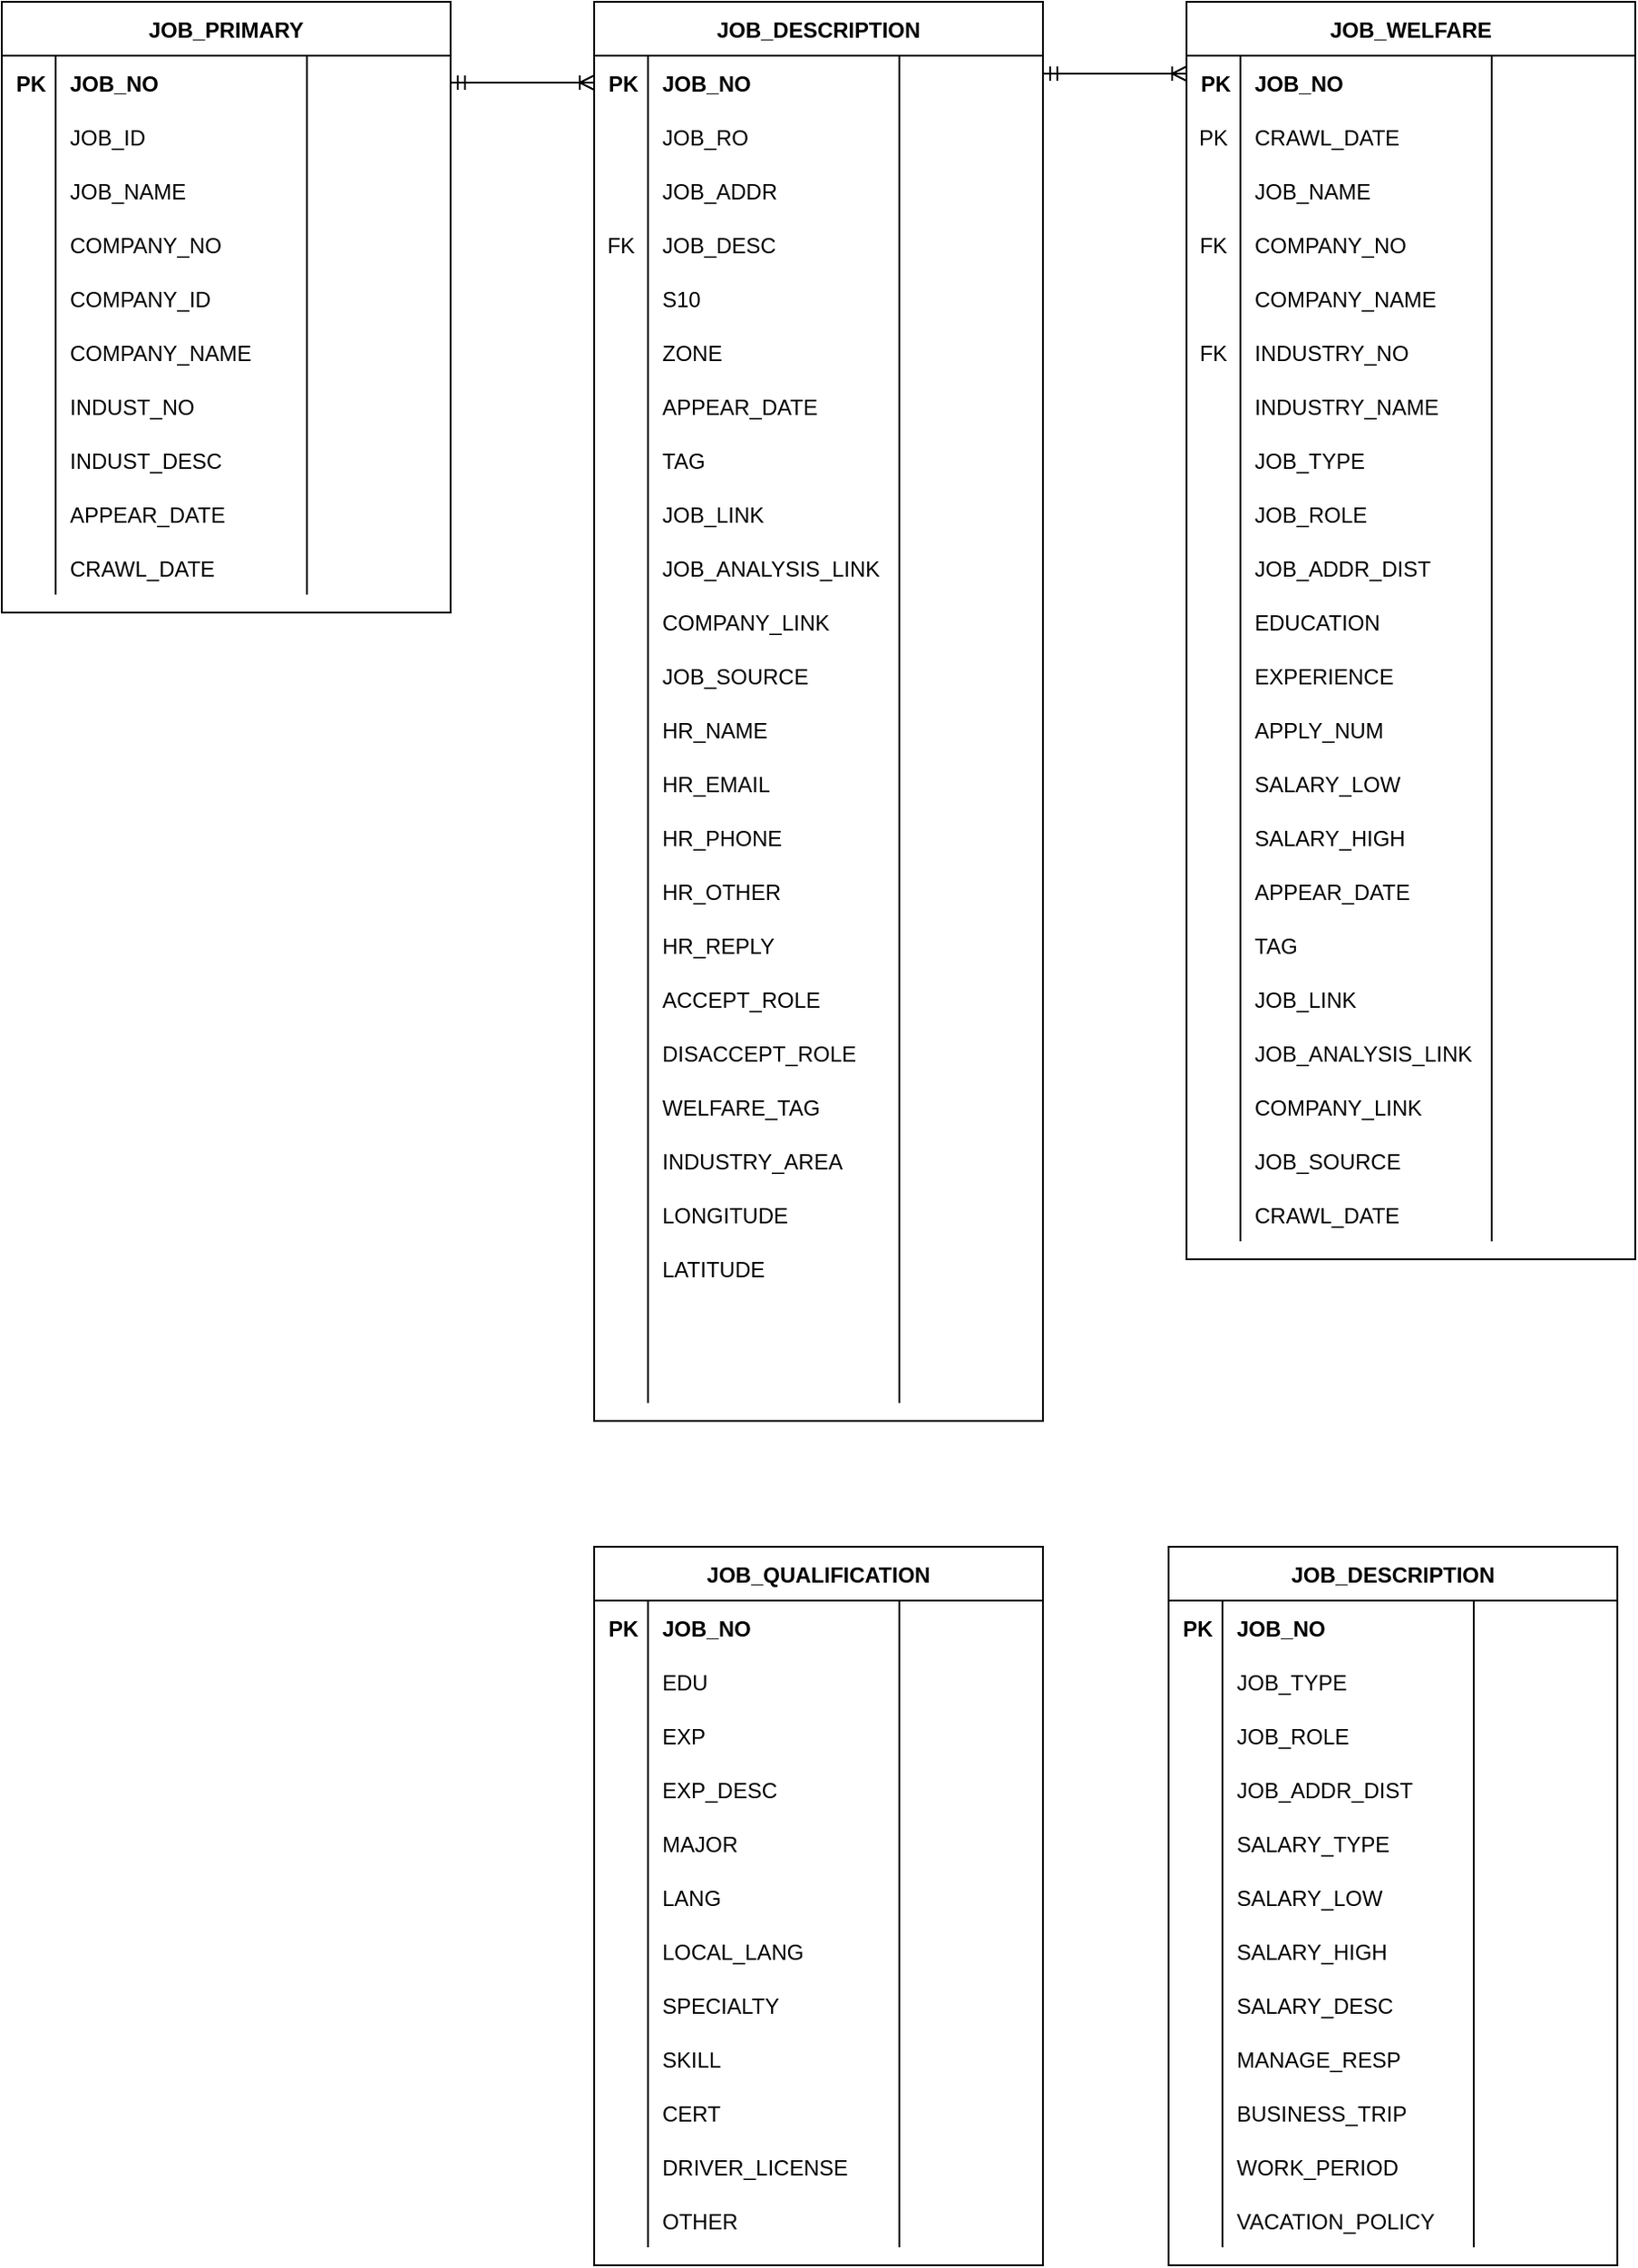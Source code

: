 <mxfile version="13.6.9" type="device"><diagram id="R2lEEEUBdFMjLlhIrx00" name="Page-1"><mxGraphModel dx="946" dy="552" grid="1" gridSize="10" guides="1" tooltips="1" connect="1" arrows="1" fold="1" page="1" pageScale="1" pageWidth="850" pageHeight="1100" math="0" shadow="0" extFonts="Permanent Marker^https://fonts.googleapis.com/css?family=Permanent+Marker"><root><mxCell id="0"/><mxCell id="1" parent="0"/><mxCell id="C-vyLk0tnHw3VtMMgP7b-1" value="" style="edgeStyle=entityRelationEdgeStyle;endArrow=ERoneToMany;startArrow=ERmandOne;endFill=0;startFill=0;exitX=1;exitY=0.5;exitDx=0;exitDy=0;" parent="1" source="L92n29TGV0fiKFRVlhME-25" edge="1"><mxGeometry width="100" height="100" relative="1" as="geometry"><mxPoint x="340" y="720" as="sourcePoint"/><mxPoint x="450" y="165" as="targetPoint"/></mxGeometry></mxCell><mxCell id="C-vyLk0tnHw3VtMMgP7b-23" value="JOB_PRIMARY" style="shape=table;startSize=30;container=1;collapsible=1;childLayout=tableLayout;fixedRows=1;rowLines=0;fontStyle=1;align=center;resizeLast=1;" parent="1" vertex="1"><mxGeometry x="120" y="120" width="250" height="340" as="geometry"/></mxCell><mxCell id="L92n29TGV0fiKFRVlhME-25" style="shape=partialRectangle;collapsible=0;dropTarget=0;pointerEvents=0;fillColor=none;points=[[0,0.5],[1,0.5]];portConstraint=eastwest;top=0;left=0;right=0;bottom=0;" vertex="1" parent="C-vyLk0tnHw3VtMMgP7b-23"><mxGeometry y="30" width="250" height="30" as="geometry"/></mxCell><mxCell id="L92n29TGV0fiKFRVlhME-26" value="PK" style="shape=partialRectangle;overflow=hidden;connectable=0;top=0;left=0;bottom=0;right=0;fillColor=none;fontStyle=1;align=left;spacingLeft=6;" vertex="1" parent="L92n29TGV0fiKFRVlhME-25"><mxGeometry width="30" height="30" as="geometry"/></mxCell><mxCell id="L92n29TGV0fiKFRVlhME-27" value="JOB_NO" style="shape=partialRectangle;overflow=hidden;connectable=0;top=0;left=0;bottom=0;right=0;align=left;spacingLeft=6;fillColor=none;fontStyle=1;" vertex="1" parent="L92n29TGV0fiKFRVlhME-25"><mxGeometry x="30" width="140" height="30" as="geometry"/></mxCell><mxCell id="L92n29TGV0fiKFRVlhME-28" style="shape=partialRectangle;overflow=hidden;connectable=0;top=0;left=0;bottom=0;right=0;align=left;spacingLeft=6;fillColor=none;" vertex="1" parent="L92n29TGV0fiKFRVlhME-25"><mxGeometry x="170" width="80" height="30" as="geometry"/></mxCell><mxCell id="C-vyLk0tnHw3VtMMgP7b-27" value="" style="shape=partialRectangle;collapsible=0;dropTarget=0;pointerEvents=0;fillColor=none;points=[[0,0.5],[1,0.5]];portConstraint=eastwest;top=0;left=0;right=0;bottom=0;" parent="C-vyLk0tnHw3VtMMgP7b-23" vertex="1"><mxGeometry y="60" width="250" height="30" as="geometry"/></mxCell><mxCell id="C-vyLk0tnHw3VtMMgP7b-28" value="" style="shape=partialRectangle;overflow=hidden;connectable=0;top=0;left=0;bottom=0;right=0;fillColor=none;" parent="C-vyLk0tnHw3VtMMgP7b-27" vertex="1"><mxGeometry width="30" height="30" as="geometry"/></mxCell><mxCell id="C-vyLk0tnHw3VtMMgP7b-29" value="JOB_ID" style="shape=partialRectangle;overflow=hidden;connectable=0;top=0;left=0;bottom=0;right=0;align=left;spacingLeft=6;fillColor=none;" parent="C-vyLk0tnHw3VtMMgP7b-27" vertex="1"><mxGeometry x="30" width="140" height="30" as="geometry"/></mxCell><mxCell id="L92n29TGV0fiKFRVlhME-1" style="shape=partialRectangle;overflow=hidden;connectable=0;top=0;left=0;bottom=0;right=0;align=left;spacingLeft=6;fillColor=none;" vertex="1" parent="C-vyLk0tnHw3VtMMgP7b-27"><mxGeometry x="170" width="80" height="30" as="geometry"/></mxCell><mxCell id="L92n29TGV0fiKFRVlhME-446" style="shape=partialRectangle;collapsible=0;dropTarget=0;pointerEvents=0;fillColor=none;points=[[0,0.5],[1,0.5]];portConstraint=eastwest;top=0;left=0;right=0;bottom=0;" vertex="1" parent="C-vyLk0tnHw3VtMMgP7b-23"><mxGeometry y="90" width="250" height="30" as="geometry"/></mxCell><mxCell id="L92n29TGV0fiKFRVlhME-447" style="shape=partialRectangle;overflow=hidden;connectable=0;top=0;left=0;bottom=0;right=0;fillColor=none;" vertex="1" parent="L92n29TGV0fiKFRVlhME-446"><mxGeometry width="30" height="30" as="geometry"/></mxCell><mxCell id="L92n29TGV0fiKFRVlhME-448" value="JOB_NAME" style="shape=partialRectangle;overflow=hidden;connectable=0;top=0;left=0;bottom=0;right=0;align=left;spacingLeft=6;fillColor=none;" vertex="1" parent="L92n29TGV0fiKFRVlhME-446"><mxGeometry x="30" width="140" height="30" as="geometry"/></mxCell><mxCell id="L92n29TGV0fiKFRVlhME-449" style="shape=partialRectangle;overflow=hidden;connectable=0;top=0;left=0;bottom=0;right=0;align=left;spacingLeft=6;fillColor=none;" vertex="1" parent="L92n29TGV0fiKFRVlhME-446"><mxGeometry x="170" width="80" height="30" as="geometry"/></mxCell><mxCell id="hpgldnWRFU84ORjw1olt-4" value="" style="shape=partialRectangle;collapsible=0;dropTarget=0;pointerEvents=0;fillColor=none;points=[[0,0.5],[1,0.5]];portConstraint=eastwest;top=0;left=0;right=0;bottom=0;" parent="C-vyLk0tnHw3VtMMgP7b-23" vertex="1"><mxGeometry y="120" width="250" height="30" as="geometry"/></mxCell><mxCell id="hpgldnWRFU84ORjw1olt-5" value="" style="shape=partialRectangle;overflow=hidden;connectable=0;fillColor=none;top=0;left=0;bottom=0;right=0;" parent="hpgldnWRFU84ORjw1olt-4" vertex="1"><mxGeometry width="30" height="30" as="geometry"/></mxCell><mxCell id="hpgldnWRFU84ORjw1olt-6" value="COMPANY_NO" style="shape=partialRectangle;overflow=hidden;connectable=0;fillColor=none;top=0;left=0;bottom=0;right=0;align=left;spacingLeft=6;" parent="hpgldnWRFU84ORjw1olt-4" vertex="1"><mxGeometry x="30" width="140" height="30" as="geometry"/></mxCell><mxCell id="L92n29TGV0fiKFRVlhME-4" style="shape=partialRectangle;overflow=hidden;connectable=0;fillColor=none;top=0;left=0;bottom=0;right=0;align=left;spacingLeft=6;" vertex="1" parent="hpgldnWRFU84ORjw1olt-4"><mxGeometry x="170" width="80" height="30" as="geometry"/></mxCell><mxCell id="hpgldnWRFU84ORjw1olt-7" value="" style="shape=partialRectangle;collapsible=0;dropTarget=0;pointerEvents=0;fillColor=none;points=[[0,0.5],[1,0.5]];portConstraint=eastwest;top=0;left=0;right=0;bottom=0;" parent="C-vyLk0tnHw3VtMMgP7b-23" vertex="1"><mxGeometry y="150" width="250" height="30" as="geometry"/></mxCell><mxCell id="hpgldnWRFU84ORjw1olt-8" value="" style="shape=partialRectangle;overflow=hidden;connectable=0;fillColor=none;top=0;left=0;bottom=0;right=0;" parent="hpgldnWRFU84ORjw1olt-7" vertex="1"><mxGeometry width="30" height="30" as="geometry"/></mxCell><mxCell id="hpgldnWRFU84ORjw1olt-9" value="COMPANY_ID" style="shape=partialRectangle;overflow=hidden;connectable=0;fillColor=none;top=0;left=0;bottom=0;right=0;align=left;spacingLeft=6;" parent="hpgldnWRFU84ORjw1olt-7" vertex="1"><mxGeometry x="30" width="140" height="30" as="geometry"/></mxCell><mxCell id="L92n29TGV0fiKFRVlhME-5" style="shape=partialRectangle;overflow=hidden;connectable=0;fillColor=none;top=0;left=0;bottom=0;right=0;align=left;spacingLeft=6;" vertex="1" parent="hpgldnWRFU84ORjw1olt-7"><mxGeometry x="170" width="80" height="30" as="geometry"/></mxCell><mxCell id="hpgldnWRFU84ORjw1olt-62" value="" style="shape=partialRectangle;collapsible=0;dropTarget=0;pointerEvents=0;fillColor=none;points=[[0,0.5],[1,0.5]];portConstraint=eastwest;top=0;left=0;right=0;bottom=0;" parent="C-vyLk0tnHw3VtMMgP7b-23" vertex="1"><mxGeometry y="180" width="250" height="30" as="geometry"/></mxCell><mxCell id="hpgldnWRFU84ORjw1olt-63" value="" style="shape=partialRectangle;overflow=hidden;connectable=0;fillColor=none;top=0;left=0;bottom=0;right=0;" parent="hpgldnWRFU84ORjw1olt-62" vertex="1"><mxGeometry width="30" height="30" as="geometry"/></mxCell><mxCell id="hpgldnWRFU84ORjw1olt-64" value="COMPANY_NAME" style="shape=partialRectangle;overflow=hidden;connectable=0;fillColor=none;top=0;left=0;bottom=0;right=0;align=left;spacingLeft=6;" parent="hpgldnWRFU84ORjw1olt-62" vertex="1"><mxGeometry x="30" width="140" height="30" as="geometry"/></mxCell><mxCell id="L92n29TGV0fiKFRVlhME-6" style="shape=partialRectangle;overflow=hidden;connectable=0;fillColor=none;top=0;left=0;bottom=0;right=0;align=left;spacingLeft=6;" vertex="1" parent="hpgldnWRFU84ORjw1olt-62"><mxGeometry x="170" width="80" height="30" as="geometry"/></mxCell><mxCell id="hpgldnWRFU84ORjw1olt-37" value="" style="shape=partialRectangle;collapsible=0;dropTarget=0;pointerEvents=0;fillColor=none;points=[[0,0.5],[1,0.5]];portConstraint=eastwest;top=0;left=0;right=0;bottom=0;" parent="C-vyLk0tnHw3VtMMgP7b-23" vertex="1"><mxGeometry y="210" width="250" height="30" as="geometry"/></mxCell><mxCell id="hpgldnWRFU84ORjw1olt-38" value="" style="shape=partialRectangle;overflow=hidden;connectable=0;fillColor=none;top=0;left=0;bottom=0;right=0;" parent="hpgldnWRFU84ORjw1olt-37" vertex="1"><mxGeometry width="30" height="30" as="geometry"/></mxCell><mxCell id="hpgldnWRFU84ORjw1olt-39" value="INDUST_NO" style="shape=partialRectangle;overflow=hidden;connectable=0;fillColor=none;top=0;left=0;bottom=0;right=0;align=left;spacingLeft=6;" parent="hpgldnWRFU84ORjw1olt-37" vertex="1"><mxGeometry x="30" width="140" height="30" as="geometry"/></mxCell><mxCell id="L92n29TGV0fiKFRVlhME-7" style="shape=partialRectangle;overflow=hidden;connectable=0;fillColor=none;top=0;left=0;bottom=0;right=0;align=left;spacingLeft=6;" vertex="1" parent="hpgldnWRFU84ORjw1olt-37"><mxGeometry x="170" width="80" height="30" as="geometry"/></mxCell><mxCell id="hpgldnWRFU84ORjw1olt-41" value="" style="shape=partialRectangle;collapsible=0;dropTarget=0;pointerEvents=0;fillColor=none;points=[[0,0.5],[1,0.5]];portConstraint=eastwest;top=0;left=0;right=0;bottom=0;" parent="C-vyLk0tnHw3VtMMgP7b-23" vertex="1"><mxGeometry y="240" width="250" height="30" as="geometry"/></mxCell><mxCell id="hpgldnWRFU84ORjw1olt-42" value="" style="shape=partialRectangle;overflow=hidden;connectable=0;fillColor=none;top=0;left=0;bottom=0;right=0;" parent="hpgldnWRFU84ORjw1olt-41" vertex="1"><mxGeometry width="30" height="30" as="geometry"/></mxCell><mxCell id="hpgldnWRFU84ORjw1olt-43" value="INDUST_DESC" style="shape=partialRectangle;overflow=hidden;connectable=0;fillColor=none;top=0;left=0;bottom=0;right=0;align=left;spacingLeft=6;" parent="hpgldnWRFU84ORjw1olt-41" vertex="1"><mxGeometry x="30" width="140" height="30" as="geometry"/></mxCell><mxCell id="L92n29TGV0fiKFRVlhME-8" style="shape=partialRectangle;overflow=hidden;connectable=0;fillColor=none;top=0;left=0;bottom=0;right=0;align=left;spacingLeft=6;" vertex="1" parent="hpgldnWRFU84ORjw1olt-41"><mxGeometry x="170" width="80" height="30" as="geometry"/></mxCell><mxCell id="L92n29TGV0fiKFRVlhME-788" style="shape=partialRectangle;collapsible=0;dropTarget=0;pointerEvents=0;fillColor=none;points=[[0,0.5],[1,0.5]];portConstraint=eastwest;top=0;left=0;right=0;bottom=0;" vertex="1" parent="C-vyLk0tnHw3VtMMgP7b-23"><mxGeometry y="270" width="250" height="30" as="geometry"/></mxCell><mxCell id="L92n29TGV0fiKFRVlhME-789" style="shape=partialRectangle;overflow=hidden;connectable=0;fillColor=none;top=0;left=0;bottom=0;right=0;" vertex="1" parent="L92n29TGV0fiKFRVlhME-788"><mxGeometry width="30" height="30" as="geometry"/></mxCell><mxCell id="L92n29TGV0fiKFRVlhME-790" value="APPEAR_DATE" style="shape=partialRectangle;overflow=hidden;connectable=0;fillColor=none;top=0;left=0;bottom=0;right=0;align=left;spacingLeft=6;" vertex="1" parent="L92n29TGV0fiKFRVlhME-788"><mxGeometry x="30" width="140" height="30" as="geometry"/></mxCell><mxCell id="L92n29TGV0fiKFRVlhME-791" style="shape=partialRectangle;overflow=hidden;connectable=0;fillColor=none;top=0;left=0;bottom=0;right=0;align=left;spacingLeft=6;" vertex="1" parent="L92n29TGV0fiKFRVlhME-788"><mxGeometry x="170" width="80" height="30" as="geometry"/></mxCell><mxCell id="hpgldnWRFU84ORjw1olt-74" value="" style="shape=partialRectangle;collapsible=0;dropTarget=0;pointerEvents=0;fillColor=none;points=[[0,0.5],[1,0.5]];portConstraint=eastwest;top=0;left=0;right=0;bottom=0;" parent="C-vyLk0tnHw3VtMMgP7b-23" vertex="1"><mxGeometry y="300" width="250" height="30" as="geometry"/></mxCell><mxCell id="hpgldnWRFU84ORjw1olt-75" value="" style="shape=partialRectangle;overflow=hidden;connectable=0;fillColor=none;top=0;left=0;bottom=0;right=0;" parent="hpgldnWRFU84ORjw1olt-74" vertex="1"><mxGeometry width="30" height="30" as="geometry"/></mxCell><mxCell id="hpgldnWRFU84ORjw1olt-76" value="CRAWL_DATE" style="shape=partialRectangle;overflow=hidden;connectable=0;fillColor=none;top=0;left=0;bottom=0;right=0;align=left;spacingLeft=6;" parent="hpgldnWRFU84ORjw1olt-74" vertex="1"><mxGeometry x="30" width="140" height="30" as="geometry"/></mxCell><mxCell id="L92n29TGV0fiKFRVlhME-24" style="shape=partialRectangle;overflow=hidden;connectable=0;fillColor=none;top=0;left=0;bottom=0;right=0;align=left;spacingLeft=6;" vertex="1" parent="hpgldnWRFU84ORjw1olt-74"><mxGeometry x="170" width="80" height="30" as="geometry"/></mxCell><mxCell id="L92n29TGV0fiKFRVlhME-174" value="JOB_DESCRIPTION" style="shape=table;startSize=30;container=1;collapsible=1;childLayout=tableLayout;fixedRows=1;rowLines=0;fontStyle=1;align=center;resizeLast=1;" vertex="1" parent="1"><mxGeometry x="450" y="120" width="250" height="790" as="geometry"/></mxCell><mxCell id="L92n29TGV0fiKFRVlhME-175" style="shape=partialRectangle;collapsible=0;dropTarget=0;pointerEvents=0;fillColor=none;points=[[0,0.5],[1,0.5]];portConstraint=eastwest;top=0;left=0;right=0;bottom=0;" vertex="1" parent="L92n29TGV0fiKFRVlhME-174"><mxGeometry y="30" width="250" height="30" as="geometry"/></mxCell><mxCell id="L92n29TGV0fiKFRVlhME-176" value="PK" style="shape=partialRectangle;overflow=hidden;connectable=0;top=0;left=0;bottom=0;right=0;fillColor=none;fontStyle=1;align=left;spacingLeft=6;" vertex="1" parent="L92n29TGV0fiKFRVlhME-175"><mxGeometry width="30" height="30" as="geometry"/></mxCell><mxCell id="L92n29TGV0fiKFRVlhME-177" value="JOB_NO" style="shape=partialRectangle;overflow=hidden;connectable=0;top=0;left=0;bottom=0;right=0;align=left;spacingLeft=6;fillColor=none;fontStyle=1;" vertex="1" parent="L92n29TGV0fiKFRVlhME-175"><mxGeometry x="30" width="140" height="30" as="geometry"/></mxCell><mxCell id="L92n29TGV0fiKFRVlhME-178" style="shape=partialRectangle;overflow=hidden;connectable=0;top=0;left=0;bottom=0;right=0;align=left;spacingLeft=6;fillColor=none;" vertex="1" parent="L92n29TGV0fiKFRVlhME-175"><mxGeometry x="170" width="80" height="30" as="geometry"/></mxCell><mxCell id="L92n29TGV0fiKFRVlhME-179" value="" style="shape=partialRectangle;collapsible=0;dropTarget=0;pointerEvents=0;fillColor=none;points=[[0,0.5],[1,0.5]];portConstraint=eastwest;top=0;left=0;right=0;bottom=0;" vertex="1" parent="L92n29TGV0fiKFRVlhME-174"><mxGeometry y="60" width="250" height="30" as="geometry"/></mxCell><mxCell id="L92n29TGV0fiKFRVlhME-180" value="" style="shape=partialRectangle;overflow=hidden;connectable=0;top=0;left=0;bottom=0;right=0;fillColor=none;" vertex="1" parent="L92n29TGV0fiKFRVlhME-179"><mxGeometry width="30" height="30" as="geometry"/></mxCell><mxCell id="L92n29TGV0fiKFRVlhME-181" value="JOB_RO" style="shape=partialRectangle;overflow=hidden;connectable=0;top=0;left=0;bottom=0;right=0;align=left;spacingLeft=6;fillColor=none;" vertex="1" parent="L92n29TGV0fiKFRVlhME-179"><mxGeometry x="30" width="140" height="30" as="geometry"/></mxCell><mxCell id="L92n29TGV0fiKFRVlhME-182" style="shape=partialRectangle;overflow=hidden;connectable=0;top=0;left=0;bottom=0;right=0;align=left;spacingLeft=6;fillColor=none;" vertex="1" parent="L92n29TGV0fiKFRVlhME-179"><mxGeometry x="170" width="80" height="30" as="geometry"/></mxCell><mxCell id="L92n29TGV0fiKFRVlhME-195" value="" style="shape=partialRectangle;collapsible=0;dropTarget=0;pointerEvents=0;fillColor=none;points=[[0,0.5],[1,0.5]];portConstraint=eastwest;top=0;left=0;right=0;bottom=0;" vertex="1" parent="L92n29TGV0fiKFRVlhME-174"><mxGeometry y="90" width="250" height="30" as="geometry"/></mxCell><mxCell id="L92n29TGV0fiKFRVlhME-196" value="" style="shape=partialRectangle;overflow=hidden;connectable=0;fillColor=none;top=0;left=0;bottom=0;right=0;" vertex="1" parent="L92n29TGV0fiKFRVlhME-195"><mxGeometry width="30" height="30" as="geometry"/></mxCell><mxCell id="L92n29TGV0fiKFRVlhME-197" value="JOB_ADDR" style="shape=partialRectangle;overflow=hidden;connectable=0;fillColor=none;top=0;left=0;bottom=0;right=0;align=left;spacingLeft=6;" vertex="1" parent="L92n29TGV0fiKFRVlhME-195"><mxGeometry x="30" width="140" height="30" as="geometry"/></mxCell><mxCell id="L92n29TGV0fiKFRVlhME-198" style="shape=partialRectangle;overflow=hidden;connectable=0;fillColor=none;top=0;left=0;bottom=0;right=0;align=left;spacingLeft=6;" vertex="1" parent="L92n29TGV0fiKFRVlhME-195"><mxGeometry x="170" width="80" height="30" as="geometry"/></mxCell><mxCell id="L92n29TGV0fiKFRVlhME-199" value="" style="shape=partialRectangle;collapsible=0;dropTarget=0;pointerEvents=0;fillColor=none;points=[[0,0.5],[1,0.5]];portConstraint=eastwest;top=0;left=0;right=0;bottom=0;" vertex="1" parent="L92n29TGV0fiKFRVlhME-174"><mxGeometry y="120" width="250" height="30" as="geometry"/></mxCell><mxCell id="L92n29TGV0fiKFRVlhME-200" value="FK" style="shape=partialRectangle;overflow=hidden;connectable=0;fillColor=none;top=0;left=0;bottom=0;right=0;" vertex="1" parent="L92n29TGV0fiKFRVlhME-199"><mxGeometry width="30" height="30" as="geometry"/></mxCell><mxCell id="L92n29TGV0fiKFRVlhME-201" value="JOB_DESC" style="shape=partialRectangle;overflow=hidden;connectable=0;fillColor=none;top=0;left=0;bottom=0;right=0;align=left;spacingLeft=6;" vertex="1" parent="L92n29TGV0fiKFRVlhME-199"><mxGeometry x="30" width="140" height="30" as="geometry"/></mxCell><mxCell id="L92n29TGV0fiKFRVlhME-202" style="shape=partialRectangle;overflow=hidden;connectable=0;fillColor=none;top=0;left=0;bottom=0;right=0;align=left;spacingLeft=6;" vertex="1" parent="L92n29TGV0fiKFRVlhME-199"><mxGeometry x="170" width="80" height="30" as="geometry"/></mxCell><mxCell id="L92n29TGV0fiKFRVlhME-203" value="" style="shape=partialRectangle;collapsible=0;dropTarget=0;pointerEvents=0;fillColor=none;points=[[0,0.5],[1,0.5]];portConstraint=eastwest;top=0;left=0;right=0;bottom=0;" vertex="1" parent="L92n29TGV0fiKFRVlhME-174"><mxGeometry y="150" width="250" height="30" as="geometry"/></mxCell><mxCell id="L92n29TGV0fiKFRVlhME-204" value="" style="shape=partialRectangle;overflow=hidden;connectable=0;fillColor=none;top=0;left=0;bottom=0;right=0;" vertex="1" parent="L92n29TGV0fiKFRVlhME-203"><mxGeometry width="30" height="30" as="geometry"/></mxCell><mxCell id="L92n29TGV0fiKFRVlhME-205" value="S10" style="shape=partialRectangle;overflow=hidden;connectable=0;fillColor=none;top=0;left=0;bottom=0;right=0;align=left;spacingLeft=6;" vertex="1" parent="L92n29TGV0fiKFRVlhME-203"><mxGeometry x="30" width="140" height="30" as="geometry"/></mxCell><mxCell id="L92n29TGV0fiKFRVlhME-206" style="shape=partialRectangle;overflow=hidden;connectable=0;fillColor=none;top=0;left=0;bottom=0;right=0;align=left;spacingLeft=6;" vertex="1" parent="L92n29TGV0fiKFRVlhME-203"><mxGeometry x="170" width="80" height="30" as="geometry"/></mxCell><mxCell id="L92n29TGV0fiKFRVlhME-207" value="" style="shape=partialRectangle;collapsible=0;dropTarget=0;pointerEvents=0;fillColor=none;points=[[0,0.5],[1,0.5]];portConstraint=eastwest;top=0;left=0;right=0;bottom=0;" vertex="1" parent="L92n29TGV0fiKFRVlhME-174"><mxGeometry y="180" width="250" height="30" as="geometry"/></mxCell><mxCell id="L92n29TGV0fiKFRVlhME-208" value="" style="shape=partialRectangle;overflow=hidden;connectable=0;fillColor=none;top=0;left=0;bottom=0;right=0;" vertex="1" parent="L92n29TGV0fiKFRVlhME-207"><mxGeometry width="30" height="30" as="geometry"/></mxCell><mxCell id="L92n29TGV0fiKFRVlhME-209" value="ZONE" style="shape=partialRectangle;overflow=hidden;connectable=0;fillColor=none;top=0;left=0;bottom=0;right=0;align=left;spacingLeft=6;" vertex="1" parent="L92n29TGV0fiKFRVlhME-207"><mxGeometry x="30" width="140" height="30" as="geometry"/></mxCell><mxCell id="L92n29TGV0fiKFRVlhME-210" style="shape=partialRectangle;overflow=hidden;connectable=0;fillColor=none;top=0;left=0;bottom=0;right=0;align=left;spacingLeft=6;" vertex="1" parent="L92n29TGV0fiKFRVlhME-207"><mxGeometry x="170" width="80" height="30" as="geometry"/></mxCell><mxCell id="L92n29TGV0fiKFRVlhME-211" value="" style="shape=partialRectangle;collapsible=0;dropTarget=0;pointerEvents=0;fillColor=none;points=[[0,0.5],[1,0.5]];portConstraint=eastwest;top=0;left=0;right=0;bottom=0;" vertex="1" parent="L92n29TGV0fiKFRVlhME-174"><mxGeometry y="210" width="250" height="30" as="geometry"/></mxCell><mxCell id="L92n29TGV0fiKFRVlhME-212" value="" style="shape=partialRectangle;overflow=hidden;connectable=0;fillColor=none;top=0;left=0;bottom=0;right=0;" vertex="1" parent="L92n29TGV0fiKFRVlhME-211"><mxGeometry width="30" height="30" as="geometry"/></mxCell><mxCell id="L92n29TGV0fiKFRVlhME-213" value="APPEAR_DATE" style="shape=partialRectangle;overflow=hidden;connectable=0;fillColor=none;top=0;left=0;bottom=0;right=0;align=left;spacingLeft=6;" vertex="1" parent="L92n29TGV0fiKFRVlhME-211"><mxGeometry x="30" width="140" height="30" as="geometry"/></mxCell><mxCell id="L92n29TGV0fiKFRVlhME-214" style="shape=partialRectangle;overflow=hidden;connectable=0;fillColor=none;top=0;left=0;bottom=0;right=0;align=left;spacingLeft=6;" vertex="1" parent="L92n29TGV0fiKFRVlhME-211"><mxGeometry x="170" width="80" height="30" as="geometry"/></mxCell><mxCell id="L92n29TGV0fiKFRVlhME-506" style="shape=partialRectangle;collapsible=0;dropTarget=0;pointerEvents=0;fillColor=none;points=[[0,0.5],[1,0.5]];portConstraint=eastwest;top=0;left=0;right=0;bottom=0;" vertex="1" parent="L92n29TGV0fiKFRVlhME-174"><mxGeometry y="240" width="250" height="30" as="geometry"/></mxCell><mxCell id="L92n29TGV0fiKFRVlhME-507" style="shape=partialRectangle;overflow=hidden;connectable=0;fillColor=none;top=0;left=0;bottom=0;right=0;" vertex="1" parent="L92n29TGV0fiKFRVlhME-506"><mxGeometry width="30" height="30" as="geometry"/></mxCell><mxCell id="L92n29TGV0fiKFRVlhME-508" value="TAG" style="shape=partialRectangle;overflow=hidden;connectable=0;fillColor=none;top=0;left=0;bottom=0;right=0;align=left;spacingLeft=6;" vertex="1" parent="L92n29TGV0fiKFRVlhME-506"><mxGeometry x="30" width="140" height="30" as="geometry"/></mxCell><mxCell id="L92n29TGV0fiKFRVlhME-509" style="shape=partialRectangle;overflow=hidden;connectable=0;fillColor=none;top=0;left=0;bottom=0;right=0;align=left;spacingLeft=6;" vertex="1" parent="L92n29TGV0fiKFRVlhME-506"><mxGeometry x="170" width="80" height="30" as="geometry"/></mxCell><mxCell id="L92n29TGV0fiKFRVlhME-502" style="shape=partialRectangle;collapsible=0;dropTarget=0;pointerEvents=0;fillColor=none;points=[[0,0.5],[1,0.5]];portConstraint=eastwest;top=0;left=0;right=0;bottom=0;" vertex="1" parent="L92n29TGV0fiKFRVlhME-174"><mxGeometry y="270" width="250" height="30" as="geometry"/></mxCell><mxCell id="L92n29TGV0fiKFRVlhME-503" style="shape=partialRectangle;overflow=hidden;connectable=0;fillColor=none;top=0;left=0;bottom=0;right=0;" vertex="1" parent="L92n29TGV0fiKFRVlhME-502"><mxGeometry width="30" height="30" as="geometry"/></mxCell><mxCell id="L92n29TGV0fiKFRVlhME-504" value="JOB_LINK" style="shape=partialRectangle;overflow=hidden;connectable=0;fillColor=none;top=0;left=0;bottom=0;right=0;align=left;spacingLeft=6;" vertex="1" parent="L92n29TGV0fiKFRVlhME-502"><mxGeometry x="30" width="140" height="30" as="geometry"/></mxCell><mxCell id="L92n29TGV0fiKFRVlhME-505" style="shape=partialRectangle;overflow=hidden;connectable=0;fillColor=none;top=0;left=0;bottom=0;right=0;align=left;spacingLeft=6;" vertex="1" parent="L92n29TGV0fiKFRVlhME-502"><mxGeometry x="170" width="80" height="30" as="geometry"/></mxCell><mxCell id="L92n29TGV0fiKFRVlhME-498" style="shape=partialRectangle;collapsible=0;dropTarget=0;pointerEvents=0;fillColor=none;points=[[0,0.5],[1,0.5]];portConstraint=eastwest;top=0;left=0;right=0;bottom=0;" vertex="1" parent="L92n29TGV0fiKFRVlhME-174"><mxGeometry y="300" width="250" height="30" as="geometry"/></mxCell><mxCell id="L92n29TGV0fiKFRVlhME-499" style="shape=partialRectangle;overflow=hidden;connectable=0;fillColor=none;top=0;left=0;bottom=0;right=0;" vertex="1" parent="L92n29TGV0fiKFRVlhME-498"><mxGeometry width="30" height="30" as="geometry"/></mxCell><mxCell id="L92n29TGV0fiKFRVlhME-500" value="JOB_ANALYSIS_LINK" style="shape=partialRectangle;overflow=hidden;connectable=0;fillColor=none;top=0;left=0;bottom=0;right=0;align=left;spacingLeft=6;" vertex="1" parent="L92n29TGV0fiKFRVlhME-498"><mxGeometry x="30" width="140" height="30" as="geometry"/></mxCell><mxCell id="L92n29TGV0fiKFRVlhME-501" style="shape=partialRectangle;overflow=hidden;connectable=0;fillColor=none;top=0;left=0;bottom=0;right=0;align=left;spacingLeft=6;" vertex="1" parent="L92n29TGV0fiKFRVlhME-498"><mxGeometry x="170" width="80" height="30" as="geometry"/></mxCell><mxCell id="L92n29TGV0fiKFRVlhME-518" style="shape=partialRectangle;collapsible=0;dropTarget=0;pointerEvents=0;fillColor=none;points=[[0,0.5],[1,0.5]];portConstraint=eastwest;top=0;left=0;right=0;bottom=0;" vertex="1" parent="L92n29TGV0fiKFRVlhME-174"><mxGeometry y="330" width="250" height="30" as="geometry"/></mxCell><mxCell id="L92n29TGV0fiKFRVlhME-519" style="shape=partialRectangle;overflow=hidden;connectable=0;fillColor=none;top=0;left=0;bottom=0;right=0;" vertex="1" parent="L92n29TGV0fiKFRVlhME-518"><mxGeometry width="30" height="30" as="geometry"/></mxCell><mxCell id="L92n29TGV0fiKFRVlhME-520" value="COMPANY_LINK" style="shape=partialRectangle;overflow=hidden;connectable=0;fillColor=none;top=0;left=0;bottom=0;right=0;align=left;spacingLeft=6;" vertex="1" parent="L92n29TGV0fiKFRVlhME-518"><mxGeometry x="30" width="140" height="30" as="geometry"/></mxCell><mxCell id="L92n29TGV0fiKFRVlhME-521" style="shape=partialRectangle;overflow=hidden;connectable=0;fillColor=none;top=0;left=0;bottom=0;right=0;align=left;spacingLeft=6;" vertex="1" parent="L92n29TGV0fiKFRVlhME-518"><mxGeometry x="170" width="80" height="30" as="geometry"/></mxCell><mxCell id="L92n29TGV0fiKFRVlhME-514" style="shape=partialRectangle;collapsible=0;dropTarget=0;pointerEvents=0;fillColor=none;points=[[0,0.5],[1,0.5]];portConstraint=eastwest;top=0;left=0;right=0;bottom=0;" vertex="1" parent="L92n29TGV0fiKFRVlhME-174"><mxGeometry y="360" width="250" height="30" as="geometry"/></mxCell><mxCell id="L92n29TGV0fiKFRVlhME-515" style="shape=partialRectangle;overflow=hidden;connectable=0;fillColor=none;top=0;left=0;bottom=0;right=0;" vertex="1" parent="L92n29TGV0fiKFRVlhME-514"><mxGeometry width="30" height="30" as="geometry"/></mxCell><mxCell id="L92n29TGV0fiKFRVlhME-516" value="JOB_SOURCE" style="shape=partialRectangle;overflow=hidden;connectable=0;fillColor=none;top=0;left=0;bottom=0;right=0;align=left;spacingLeft=6;" vertex="1" parent="L92n29TGV0fiKFRVlhME-514"><mxGeometry x="30" width="140" height="30" as="geometry"/></mxCell><mxCell id="L92n29TGV0fiKFRVlhME-517" style="shape=partialRectangle;overflow=hidden;connectable=0;fillColor=none;top=0;left=0;bottom=0;right=0;align=left;spacingLeft=6;" vertex="1" parent="L92n29TGV0fiKFRVlhME-514"><mxGeometry x="170" width="80" height="30" as="geometry"/></mxCell><mxCell id="L92n29TGV0fiKFRVlhME-510" style="shape=partialRectangle;collapsible=0;dropTarget=0;pointerEvents=0;fillColor=none;points=[[0,0.5],[1,0.5]];portConstraint=eastwest;top=0;left=0;right=0;bottom=0;" vertex="1" parent="L92n29TGV0fiKFRVlhME-174"><mxGeometry y="390" width="250" height="30" as="geometry"/></mxCell><mxCell id="L92n29TGV0fiKFRVlhME-511" style="shape=partialRectangle;overflow=hidden;connectable=0;fillColor=none;top=0;left=0;bottom=0;right=0;" vertex="1" parent="L92n29TGV0fiKFRVlhME-510"><mxGeometry width="30" height="30" as="geometry"/></mxCell><mxCell id="L92n29TGV0fiKFRVlhME-512" value="HR_NAME" style="shape=partialRectangle;overflow=hidden;connectable=0;fillColor=none;top=0;left=0;bottom=0;right=0;align=left;spacingLeft=6;" vertex="1" parent="L92n29TGV0fiKFRVlhME-510"><mxGeometry x="30" width="140" height="30" as="geometry"/></mxCell><mxCell id="L92n29TGV0fiKFRVlhME-513" style="shape=partialRectangle;overflow=hidden;connectable=0;fillColor=none;top=0;left=0;bottom=0;right=0;align=left;spacingLeft=6;" vertex="1" parent="L92n29TGV0fiKFRVlhME-510"><mxGeometry x="170" width="80" height="30" as="geometry"/></mxCell><mxCell id="L92n29TGV0fiKFRVlhME-554" style="shape=partialRectangle;collapsible=0;dropTarget=0;pointerEvents=0;fillColor=none;points=[[0,0.5],[1,0.5]];portConstraint=eastwest;top=0;left=0;right=0;bottom=0;" vertex="1" parent="L92n29TGV0fiKFRVlhME-174"><mxGeometry y="420" width="250" height="30" as="geometry"/></mxCell><mxCell id="L92n29TGV0fiKFRVlhME-555" style="shape=partialRectangle;overflow=hidden;connectable=0;fillColor=none;top=0;left=0;bottom=0;right=0;" vertex="1" parent="L92n29TGV0fiKFRVlhME-554"><mxGeometry width="30" height="30" as="geometry"/></mxCell><mxCell id="L92n29TGV0fiKFRVlhME-556" value="HR_EMAIL" style="shape=partialRectangle;overflow=hidden;connectable=0;fillColor=none;top=0;left=0;bottom=0;right=0;align=left;spacingLeft=6;" vertex="1" parent="L92n29TGV0fiKFRVlhME-554"><mxGeometry x="30" width="140" height="30" as="geometry"/></mxCell><mxCell id="L92n29TGV0fiKFRVlhME-557" style="shape=partialRectangle;overflow=hidden;connectable=0;fillColor=none;top=0;left=0;bottom=0;right=0;align=left;spacingLeft=6;" vertex="1" parent="L92n29TGV0fiKFRVlhME-554"><mxGeometry x="170" width="80" height="30" as="geometry"/></mxCell><mxCell id="L92n29TGV0fiKFRVlhME-550" style="shape=partialRectangle;collapsible=0;dropTarget=0;pointerEvents=0;fillColor=none;points=[[0,0.5],[1,0.5]];portConstraint=eastwest;top=0;left=0;right=0;bottom=0;" vertex="1" parent="L92n29TGV0fiKFRVlhME-174"><mxGeometry y="450" width="250" height="30" as="geometry"/></mxCell><mxCell id="L92n29TGV0fiKFRVlhME-551" style="shape=partialRectangle;overflow=hidden;connectable=0;fillColor=none;top=0;left=0;bottom=0;right=0;" vertex="1" parent="L92n29TGV0fiKFRVlhME-550"><mxGeometry width="30" height="30" as="geometry"/></mxCell><mxCell id="L92n29TGV0fiKFRVlhME-552" value="HR_PHONE" style="shape=partialRectangle;overflow=hidden;connectable=0;fillColor=none;top=0;left=0;bottom=0;right=0;align=left;spacingLeft=6;" vertex="1" parent="L92n29TGV0fiKFRVlhME-550"><mxGeometry x="30" width="140" height="30" as="geometry"/></mxCell><mxCell id="L92n29TGV0fiKFRVlhME-553" style="shape=partialRectangle;overflow=hidden;connectable=0;fillColor=none;top=0;left=0;bottom=0;right=0;align=left;spacingLeft=6;" vertex="1" parent="L92n29TGV0fiKFRVlhME-550"><mxGeometry x="170" width="80" height="30" as="geometry"/></mxCell><mxCell id="L92n29TGV0fiKFRVlhME-546" style="shape=partialRectangle;collapsible=0;dropTarget=0;pointerEvents=0;fillColor=none;points=[[0,0.5],[1,0.5]];portConstraint=eastwest;top=0;left=0;right=0;bottom=0;" vertex="1" parent="L92n29TGV0fiKFRVlhME-174"><mxGeometry y="480" width="250" height="30" as="geometry"/></mxCell><mxCell id="L92n29TGV0fiKFRVlhME-547" style="shape=partialRectangle;overflow=hidden;connectable=0;fillColor=none;top=0;left=0;bottom=0;right=0;" vertex="1" parent="L92n29TGV0fiKFRVlhME-546"><mxGeometry width="30" height="30" as="geometry"/></mxCell><mxCell id="L92n29TGV0fiKFRVlhME-548" value="HR_OTHER" style="shape=partialRectangle;overflow=hidden;connectable=0;fillColor=none;top=0;left=0;bottom=0;right=0;align=left;spacingLeft=6;" vertex="1" parent="L92n29TGV0fiKFRVlhME-546"><mxGeometry x="30" width="140" height="30" as="geometry"/></mxCell><mxCell id="L92n29TGV0fiKFRVlhME-549" style="shape=partialRectangle;overflow=hidden;connectable=0;fillColor=none;top=0;left=0;bottom=0;right=0;align=left;spacingLeft=6;" vertex="1" parent="L92n29TGV0fiKFRVlhME-546"><mxGeometry x="170" width="80" height="30" as="geometry"/></mxCell><mxCell id="L92n29TGV0fiKFRVlhME-542" style="shape=partialRectangle;collapsible=0;dropTarget=0;pointerEvents=0;fillColor=none;points=[[0,0.5],[1,0.5]];portConstraint=eastwest;top=0;left=0;right=0;bottom=0;" vertex="1" parent="L92n29TGV0fiKFRVlhME-174"><mxGeometry y="510" width="250" height="30" as="geometry"/></mxCell><mxCell id="L92n29TGV0fiKFRVlhME-543" style="shape=partialRectangle;overflow=hidden;connectable=0;fillColor=none;top=0;left=0;bottom=0;right=0;" vertex="1" parent="L92n29TGV0fiKFRVlhME-542"><mxGeometry width="30" height="30" as="geometry"/></mxCell><mxCell id="L92n29TGV0fiKFRVlhME-544" value="HR_REPLY" style="shape=partialRectangle;overflow=hidden;connectable=0;fillColor=none;top=0;left=0;bottom=0;right=0;align=left;spacingLeft=6;" vertex="1" parent="L92n29TGV0fiKFRVlhME-542"><mxGeometry x="30" width="140" height="30" as="geometry"/></mxCell><mxCell id="L92n29TGV0fiKFRVlhME-545" style="shape=partialRectangle;overflow=hidden;connectable=0;fillColor=none;top=0;left=0;bottom=0;right=0;align=left;spacingLeft=6;" vertex="1" parent="L92n29TGV0fiKFRVlhME-542"><mxGeometry x="170" width="80" height="30" as="geometry"/></mxCell><mxCell id="L92n29TGV0fiKFRVlhME-538" style="shape=partialRectangle;collapsible=0;dropTarget=0;pointerEvents=0;fillColor=none;points=[[0,0.5],[1,0.5]];portConstraint=eastwest;top=0;left=0;right=0;bottom=0;" vertex="1" parent="L92n29TGV0fiKFRVlhME-174"><mxGeometry y="540" width="250" height="30" as="geometry"/></mxCell><mxCell id="L92n29TGV0fiKFRVlhME-539" style="shape=partialRectangle;overflow=hidden;connectable=0;fillColor=none;top=0;left=0;bottom=0;right=0;" vertex="1" parent="L92n29TGV0fiKFRVlhME-538"><mxGeometry width="30" height="30" as="geometry"/></mxCell><mxCell id="L92n29TGV0fiKFRVlhME-540" value="ACCEPT_ROLE" style="shape=partialRectangle;overflow=hidden;connectable=0;fillColor=none;top=0;left=0;bottom=0;right=0;align=left;spacingLeft=6;" vertex="1" parent="L92n29TGV0fiKFRVlhME-538"><mxGeometry x="30" width="140" height="30" as="geometry"/></mxCell><mxCell id="L92n29TGV0fiKFRVlhME-541" style="shape=partialRectangle;overflow=hidden;connectable=0;fillColor=none;top=0;left=0;bottom=0;right=0;align=left;spacingLeft=6;" vertex="1" parent="L92n29TGV0fiKFRVlhME-538"><mxGeometry x="170" width="80" height="30" as="geometry"/></mxCell><mxCell id="L92n29TGV0fiKFRVlhME-534" style="shape=partialRectangle;collapsible=0;dropTarget=0;pointerEvents=0;fillColor=none;points=[[0,0.5],[1,0.5]];portConstraint=eastwest;top=0;left=0;right=0;bottom=0;" vertex="1" parent="L92n29TGV0fiKFRVlhME-174"><mxGeometry y="570" width="250" height="30" as="geometry"/></mxCell><mxCell id="L92n29TGV0fiKFRVlhME-535" style="shape=partialRectangle;overflow=hidden;connectable=0;fillColor=none;top=0;left=0;bottom=0;right=0;" vertex="1" parent="L92n29TGV0fiKFRVlhME-534"><mxGeometry width="30" height="30" as="geometry"/></mxCell><mxCell id="L92n29TGV0fiKFRVlhME-536" value="DISACCEPT_ROLE" style="shape=partialRectangle;overflow=hidden;connectable=0;fillColor=none;top=0;left=0;bottom=0;right=0;align=left;spacingLeft=6;" vertex="1" parent="L92n29TGV0fiKFRVlhME-534"><mxGeometry x="30" width="140" height="30" as="geometry"/></mxCell><mxCell id="L92n29TGV0fiKFRVlhME-537" style="shape=partialRectangle;overflow=hidden;connectable=0;fillColor=none;top=0;left=0;bottom=0;right=0;align=left;spacingLeft=6;" vertex="1" parent="L92n29TGV0fiKFRVlhME-534"><mxGeometry x="170" width="80" height="30" as="geometry"/></mxCell><mxCell id="L92n29TGV0fiKFRVlhME-530" style="shape=partialRectangle;collapsible=0;dropTarget=0;pointerEvents=0;fillColor=none;points=[[0,0.5],[1,0.5]];portConstraint=eastwest;top=0;left=0;right=0;bottom=0;" vertex="1" parent="L92n29TGV0fiKFRVlhME-174"><mxGeometry y="600" width="250" height="30" as="geometry"/></mxCell><mxCell id="L92n29TGV0fiKFRVlhME-531" style="shape=partialRectangle;overflow=hidden;connectable=0;fillColor=none;top=0;left=0;bottom=0;right=0;" vertex="1" parent="L92n29TGV0fiKFRVlhME-530"><mxGeometry width="30" height="30" as="geometry"/></mxCell><mxCell id="L92n29TGV0fiKFRVlhME-532" value="WELFARE_TAG" style="shape=partialRectangle;overflow=hidden;connectable=0;fillColor=none;top=0;left=0;bottom=0;right=0;align=left;spacingLeft=6;" vertex="1" parent="L92n29TGV0fiKFRVlhME-530"><mxGeometry x="30" width="140" height="30" as="geometry"/></mxCell><mxCell id="L92n29TGV0fiKFRVlhME-533" style="shape=partialRectangle;overflow=hidden;connectable=0;fillColor=none;top=0;left=0;bottom=0;right=0;align=left;spacingLeft=6;" vertex="1" parent="L92n29TGV0fiKFRVlhME-530"><mxGeometry x="170" width="80" height="30" as="geometry"/></mxCell><mxCell id="L92n29TGV0fiKFRVlhME-526" style="shape=partialRectangle;collapsible=0;dropTarget=0;pointerEvents=0;fillColor=none;points=[[0,0.5],[1,0.5]];portConstraint=eastwest;top=0;left=0;right=0;bottom=0;" vertex="1" parent="L92n29TGV0fiKFRVlhME-174"><mxGeometry y="630" width="250" height="30" as="geometry"/></mxCell><mxCell id="L92n29TGV0fiKFRVlhME-527" style="shape=partialRectangle;overflow=hidden;connectable=0;fillColor=none;top=0;left=0;bottom=0;right=0;" vertex="1" parent="L92n29TGV0fiKFRVlhME-526"><mxGeometry width="30" height="30" as="geometry"/></mxCell><mxCell id="L92n29TGV0fiKFRVlhME-528" value="INDUSTRY_AREA" style="shape=partialRectangle;overflow=hidden;connectable=0;fillColor=none;top=0;left=0;bottom=0;right=0;align=left;spacingLeft=6;" vertex="1" parent="L92n29TGV0fiKFRVlhME-526"><mxGeometry x="30" width="140" height="30" as="geometry"/></mxCell><mxCell id="L92n29TGV0fiKFRVlhME-529" style="shape=partialRectangle;overflow=hidden;connectable=0;fillColor=none;top=0;left=0;bottom=0;right=0;align=left;spacingLeft=6;" vertex="1" parent="L92n29TGV0fiKFRVlhME-526"><mxGeometry x="170" width="80" height="30" as="geometry"/></mxCell><mxCell id="L92n29TGV0fiKFRVlhME-522" style="shape=partialRectangle;collapsible=0;dropTarget=0;pointerEvents=0;fillColor=none;points=[[0,0.5],[1,0.5]];portConstraint=eastwest;top=0;left=0;right=0;bottom=0;" vertex="1" parent="L92n29TGV0fiKFRVlhME-174"><mxGeometry y="660" width="250" height="30" as="geometry"/></mxCell><mxCell id="L92n29TGV0fiKFRVlhME-523" style="shape=partialRectangle;overflow=hidden;connectable=0;fillColor=none;top=0;left=0;bottom=0;right=0;" vertex="1" parent="L92n29TGV0fiKFRVlhME-522"><mxGeometry width="30" height="30" as="geometry"/></mxCell><mxCell id="L92n29TGV0fiKFRVlhME-524" value="LONGITUDE" style="shape=partialRectangle;overflow=hidden;connectable=0;fillColor=none;top=0;left=0;bottom=0;right=0;align=left;spacingLeft=6;" vertex="1" parent="L92n29TGV0fiKFRVlhME-522"><mxGeometry x="30" width="140" height="30" as="geometry"/></mxCell><mxCell id="L92n29TGV0fiKFRVlhME-525" style="shape=partialRectangle;overflow=hidden;connectable=0;fillColor=none;top=0;left=0;bottom=0;right=0;align=left;spacingLeft=6;" vertex="1" parent="L92n29TGV0fiKFRVlhME-522"><mxGeometry x="170" width="80" height="30" as="geometry"/></mxCell><mxCell id="L92n29TGV0fiKFRVlhME-808" style="shape=partialRectangle;collapsible=0;dropTarget=0;pointerEvents=0;fillColor=none;points=[[0,0.5],[1,0.5]];portConstraint=eastwest;top=0;left=0;right=0;bottom=0;" vertex="1" parent="L92n29TGV0fiKFRVlhME-174"><mxGeometry y="690" width="250" height="30" as="geometry"/></mxCell><mxCell id="L92n29TGV0fiKFRVlhME-809" style="shape=partialRectangle;overflow=hidden;connectable=0;fillColor=none;top=0;left=0;bottom=0;right=0;" vertex="1" parent="L92n29TGV0fiKFRVlhME-808"><mxGeometry width="30" height="30" as="geometry"/></mxCell><mxCell id="L92n29TGV0fiKFRVlhME-810" value="LATITUDE" style="shape=partialRectangle;overflow=hidden;connectable=0;fillColor=none;top=0;left=0;bottom=0;right=0;align=left;spacingLeft=6;" vertex="1" parent="L92n29TGV0fiKFRVlhME-808"><mxGeometry x="30" width="140" height="30" as="geometry"/></mxCell><mxCell id="L92n29TGV0fiKFRVlhME-811" style="shape=partialRectangle;overflow=hidden;connectable=0;fillColor=none;top=0;left=0;bottom=0;right=0;align=left;spacingLeft=6;" vertex="1" parent="L92n29TGV0fiKFRVlhME-808"><mxGeometry x="170" width="80" height="30" as="geometry"/></mxCell><mxCell id="L92n29TGV0fiKFRVlhME-804" style="shape=partialRectangle;collapsible=0;dropTarget=0;pointerEvents=0;fillColor=none;points=[[0,0.5],[1,0.5]];portConstraint=eastwest;top=0;left=0;right=0;bottom=0;" vertex="1" parent="L92n29TGV0fiKFRVlhME-174"><mxGeometry y="720" width="250" height="30" as="geometry"/></mxCell><mxCell id="L92n29TGV0fiKFRVlhME-805" style="shape=partialRectangle;overflow=hidden;connectable=0;fillColor=none;top=0;left=0;bottom=0;right=0;" vertex="1" parent="L92n29TGV0fiKFRVlhME-804"><mxGeometry width="30" height="30" as="geometry"/></mxCell><mxCell id="L92n29TGV0fiKFRVlhME-806" style="shape=partialRectangle;overflow=hidden;connectable=0;fillColor=none;top=0;left=0;bottom=0;right=0;align=left;spacingLeft=6;" vertex="1" parent="L92n29TGV0fiKFRVlhME-804"><mxGeometry x="30" width="140" height="30" as="geometry"/></mxCell><mxCell id="L92n29TGV0fiKFRVlhME-807" style="shape=partialRectangle;overflow=hidden;connectable=0;fillColor=none;top=0;left=0;bottom=0;right=0;align=left;spacingLeft=6;" vertex="1" parent="L92n29TGV0fiKFRVlhME-804"><mxGeometry x="170" width="80" height="30" as="geometry"/></mxCell><mxCell id="L92n29TGV0fiKFRVlhME-800" style="shape=partialRectangle;collapsible=0;dropTarget=0;pointerEvents=0;fillColor=none;points=[[0,0.5],[1,0.5]];portConstraint=eastwest;top=0;left=0;right=0;bottom=0;" vertex="1" parent="L92n29TGV0fiKFRVlhME-174"><mxGeometry y="750" width="250" height="30" as="geometry"/></mxCell><mxCell id="L92n29TGV0fiKFRVlhME-801" style="shape=partialRectangle;overflow=hidden;connectable=0;fillColor=none;top=0;left=0;bottom=0;right=0;" vertex="1" parent="L92n29TGV0fiKFRVlhME-800"><mxGeometry width="30" height="30" as="geometry"/></mxCell><mxCell id="L92n29TGV0fiKFRVlhME-802" style="shape=partialRectangle;overflow=hidden;connectable=0;fillColor=none;top=0;left=0;bottom=0;right=0;align=left;spacingLeft=6;" vertex="1" parent="L92n29TGV0fiKFRVlhME-800"><mxGeometry x="30" width="140" height="30" as="geometry"/></mxCell><mxCell id="L92n29TGV0fiKFRVlhME-803" style="shape=partialRectangle;overflow=hidden;connectable=0;fillColor=none;top=0;left=0;bottom=0;right=0;align=left;spacingLeft=6;" vertex="1" parent="L92n29TGV0fiKFRVlhME-800"><mxGeometry x="170" width="80" height="30" as="geometry"/></mxCell><mxCell id="L92n29TGV0fiKFRVlhME-267" value="JOB_WELFARE" style="shape=table;startSize=30;container=1;collapsible=1;childLayout=tableLayout;fixedRows=1;rowLines=0;fontStyle=1;align=center;resizeLast=1;" vertex="1" parent="1"><mxGeometry x="780" y="120" width="250" height="700" as="geometry"/></mxCell><mxCell id="L92n29TGV0fiKFRVlhME-268" style="shape=partialRectangle;collapsible=0;dropTarget=0;pointerEvents=0;fillColor=none;points=[[0,0.5],[1,0.5]];portConstraint=eastwest;top=0;left=0;right=0;bottom=0;" vertex="1" parent="L92n29TGV0fiKFRVlhME-267"><mxGeometry y="30" width="250" height="30" as="geometry"/></mxCell><mxCell id="L92n29TGV0fiKFRVlhME-269" value="PK" style="shape=partialRectangle;overflow=hidden;connectable=0;top=0;left=0;bottom=0;right=0;fillColor=none;fontStyle=1;align=left;spacingLeft=6;" vertex="1" parent="L92n29TGV0fiKFRVlhME-268"><mxGeometry width="30" height="30" as="geometry"/></mxCell><mxCell id="L92n29TGV0fiKFRVlhME-270" value="JOB_NO" style="shape=partialRectangle;overflow=hidden;connectable=0;top=0;left=0;bottom=0;right=0;align=left;spacingLeft=6;fillColor=none;fontStyle=1;" vertex="1" parent="L92n29TGV0fiKFRVlhME-268"><mxGeometry x="30" width="140" height="30" as="geometry"/></mxCell><mxCell id="L92n29TGV0fiKFRVlhME-271" style="shape=partialRectangle;overflow=hidden;connectable=0;top=0;left=0;bottom=0;right=0;align=left;spacingLeft=6;fillColor=none;" vertex="1" parent="L92n29TGV0fiKFRVlhME-268"><mxGeometry x="170" width="80" height="30" as="geometry"/></mxCell><mxCell id="L92n29TGV0fiKFRVlhME-272" value="" style="shape=partialRectangle;collapsible=0;dropTarget=0;pointerEvents=0;fillColor=none;points=[[0,0.5],[1,0.5]];portConstraint=eastwest;top=0;left=0;right=0;bottom=0;" vertex="1" parent="L92n29TGV0fiKFRVlhME-267"><mxGeometry y="60" width="250" height="30" as="geometry"/></mxCell><mxCell id="L92n29TGV0fiKFRVlhME-273" value="PK" style="shape=partialRectangle;overflow=hidden;connectable=0;top=0;left=0;bottom=0;right=0;fillColor=none;" vertex="1" parent="L92n29TGV0fiKFRVlhME-272"><mxGeometry width="30" height="30" as="geometry"/></mxCell><mxCell id="L92n29TGV0fiKFRVlhME-274" value="CRAWL_DATE" style="shape=partialRectangle;overflow=hidden;connectable=0;top=0;left=0;bottom=0;right=0;align=left;spacingLeft=6;fillColor=none;" vertex="1" parent="L92n29TGV0fiKFRVlhME-272"><mxGeometry x="30" width="140" height="30" as="geometry"/></mxCell><mxCell id="L92n29TGV0fiKFRVlhME-275" style="shape=partialRectangle;overflow=hidden;connectable=0;top=0;left=0;bottom=0;right=0;align=left;spacingLeft=6;fillColor=none;" vertex="1" parent="L92n29TGV0fiKFRVlhME-272"><mxGeometry x="170" width="80" height="30" as="geometry"/></mxCell><mxCell id="L92n29TGV0fiKFRVlhME-276" value="" style="shape=partialRectangle;collapsible=0;dropTarget=0;pointerEvents=0;fillColor=none;points=[[0,0.5],[1,0.5]];portConstraint=eastwest;top=0;left=0;right=0;bottom=0;" vertex="1" parent="L92n29TGV0fiKFRVlhME-267"><mxGeometry y="90" width="250" height="30" as="geometry"/></mxCell><mxCell id="L92n29TGV0fiKFRVlhME-277" value="" style="shape=partialRectangle;overflow=hidden;connectable=0;fillColor=none;top=0;left=0;bottom=0;right=0;" vertex="1" parent="L92n29TGV0fiKFRVlhME-276"><mxGeometry width="30" height="30" as="geometry"/></mxCell><mxCell id="L92n29TGV0fiKFRVlhME-278" value="JOB_NAME" style="shape=partialRectangle;overflow=hidden;connectable=0;fillColor=none;top=0;left=0;bottom=0;right=0;align=left;spacingLeft=6;" vertex="1" parent="L92n29TGV0fiKFRVlhME-276"><mxGeometry x="30" width="140" height="30" as="geometry"/></mxCell><mxCell id="L92n29TGV0fiKFRVlhME-279" style="shape=partialRectangle;overflow=hidden;connectable=0;fillColor=none;top=0;left=0;bottom=0;right=0;align=left;spacingLeft=6;" vertex="1" parent="L92n29TGV0fiKFRVlhME-276"><mxGeometry x="170" width="80" height="30" as="geometry"/></mxCell><mxCell id="L92n29TGV0fiKFRVlhME-280" value="" style="shape=partialRectangle;collapsible=0;dropTarget=0;pointerEvents=0;fillColor=none;points=[[0,0.5],[1,0.5]];portConstraint=eastwest;top=0;left=0;right=0;bottom=0;" vertex="1" parent="L92n29TGV0fiKFRVlhME-267"><mxGeometry y="120" width="250" height="30" as="geometry"/></mxCell><mxCell id="L92n29TGV0fiKFRVlhME-281" value="FK" style="shape=partialRectangle;overflow=hidden;connectable=0;fillColor=none;top=0;left=0;bottom=0;right=0;" vertex="1" parent="L92n29TGV0fiKFRVlhME-280"><mxGeometry width="30" height="30" as="geometry"/></mxCell><mxCell id="L92n29TGV0fiKFRVlhME-282" value="COMPANY_NO" style="shape=partialRectangle;overflow=hidden;connectable=0;fillColor=none;top=0;left=0;bottom=0;right=0;align=left;spacingLeft=6;" vertex="1" parent="L92n29TGV0fiKFRVlhME-280"><mxGeometry x="30" width="140" height="30" as="geometry"/></mxCell><mxCell id="L92n29TGV0fiKFRVlhME-283" style="shape=partialRectangle;overflow=hidden;connectable=0;fillColor=none;top=0;left=0;bottom=0;right=0;align=left;spacingLeft=6;" vertex="1" parent="L92n29TGV0fiKFRVlhME-280"><mxGeometry x="170" width="80" height="30" as="geometry"/></mxCell><mxCell id="L92n29TGV0fiKFRVlhME-284" value="" style="shape=partialRectangle;collapsible=0;dropTarget=0;pointerEvents=0;fillColor=none;points=[[0,0.5],[1,0.5]];portConstraint=eastwest;top=0;left=0;right=0;bottom=0;" vertex="1" parent="L92n29TGV0fiKFRVlhME-267"><mxGeometry y="150" width="250" height="30" as="geometry"/></mxCell><mxCell id="L92n29TGV0fiKFRVlhME-285" value="" style="shape=partialRectangle;overflow=hidden;connectable=0;fillColor=none;top=0;left=0;bottom=0;right=0;" vertex="1" parent="L92n29TGV0fiKFRVlhME-284"><mxGeometry width="30" height="30" as="geometry"/></mxCell><mxCell id="L92n29TGV0fiKFRVlhME-286" value="COMPANY_NAME" style="shape=partialRectangle;overflow=hidden;connectable=0;fillColor=none;top=0;left=0;bottom=0;right=0;align=left;spacingLeft=6;" vertex="1" parent="L92n29TGV0fiKFRVlhME-284"><mxGeometry x="30" width="140" height="30" as="geometry"/></mxCell><mxCell id="L92n29TGV0fiKFRVlhME-287" style="shape=partialRectangle;overflow=hidden;connectable=0;fillColor=none;top=0;left=0;bottom=0;right=0;align=left;spacingLeft=6;" vertex="1" parent="L92n29TGV0fiKFRVlhME-284"><mxGeometry x="170" width="80" height="30" as="geometry"/></mxCell><mxCell id="L92n29TGV0fiKFRVlhME-288" value="" style="shape=partialRectangle;collapsible=0;dropTarget=0;pointerEvents=0;fillColor=none;points=[[0,0.5],[1,0.5]];portConstraint=eastwest;top=0;left=0;right=0;bottom=0;" vertex="1" parent="L92n29TGV0fiKFRVlhME-267"><mxGeometry y="180" width="250" height="30" as="geometry"/></mxCell><mxCell id="L92n29TGV0fiKFRVlhME-289" value="FK" style="shape=partialRectangle;overflow=hidden;connectable=0;fillColor=none;top=0;left=0;bottom=0;right=0;" vertex="1" parent="L92n29TGV0fiKFRVlhME-288"><mxGeometry width="30" height="30" as="geometry"/></mxCell><mxCell id="L92n29TGV0fiKFRVlhME-290" value="INDUSTRY_NO" style="shape=partialRectangle;overflow=hidden;connectable=0;fillColor=none;top=0;left=0;bottom=0;right=0;align=left;spacingLeft=6;" vertex="1" parent="L92n29TGV0fiKFRVlhME-288"><mxGeometry x="30" width="140" height="30" as="geometry"/></mxCell><mxCell id="L92n29TGV0fiKFRVlhME-291" style="shape=partialRectangle;overflow=hidden;connectable=0;fillColor=none;top=0;left=0;bottom=0;right=0;align=left;spacingLeft=6;" vertex="1" parent="L92n29TGV0fiKFRVlhME-288"><mxGeometry x="170" width="80" height="30" as="geometry"/></mxCell><mxCell id="L92n29TGV0fiKFRVlhME-292" value="" style="shape=partialRectangle;collapsible=0;dropTarget=0;pointerEvents=0;fillColor=none;points=[[0,0.5],[1,0.5]];portConstraint=eastwest;top=0;left=0;right=0;bottom=0;" vertex="1" parent="L92n29TGV0fiKFRVlhME-267"><mxGeometry y="210" width="250" height="30" as="geometry"/></mxCell><mxCell id="L92n29TGV0fiKFRVlhME-293" value="" style="shape=partialRectangle;overflow=hidden;connectable=0;fillColor=none;top=0;left=0;bottom=0;right=0;" vertex="1" parent="L92n29TGV0fiKFRVlhME-292"><mxGeometry width="30" height="30" as="geometry"/></mxCell><mxCell id="L92n29TGV0fiKFRVlhME-294" value="INDUSTRY_NAME" style="shape=partialRectangle;overflow=hidden;connectable=0;fillColor=none;top=0;left=0;bottom=0;right=0;align=left;spacingLeft=6;" vertex="1" parent="L92n29TGV0fiKFRVlhME-292"><mxGeometry x="30" width="140" height="30" as="geometry"/></mxCell><mxCell id="L92n29TGV0fiKFRVlhME-295" style="shape=partialRectangle;overflow=hidden;connectable=0;fillColor=none;top=0;left=0;bottom=0;right=0;align=left;spacingLeft=6;" vertex="1" parent="L92n29TGV0fiKFRVlhME-292"><mxGeometry x="170" width="80" height="30" as="geometry"/></mxCell><mxCell id="L92n29TGV0fiKFRVlhME-296" value="" style="shape=partialRectangle;collapsible=0;dropTarget=0;pointerEvents=0;fillColor=none;points=[[0,0.5],[1,0.5]];portConstraint=eastwest;top=0;left=0;right=0;bottom=0;" vertex="1" parent="L92n29TGV0fiKFRVlhME-267"><mxGeometry y="240" width="250" height="30" as="geometry"/></mxCell><mxCell id="L92n29TGV0fiKFRVlhME-297" value="" style="shape=partialRectangle;overflow=hidden;connectable=0;fillColor=none;top=0;left=0;bottom=0;right=0;" vertex="1" parent="L92n29TGV0fiKFRVlhME-296"><mxGeometry width="30" height="30" as="geometry"/></mxCell><mxCell id="L92n29TGV0fiKFRVlhME-298" value="JOB_TYPE" style="shape=partialRectangle;overflow=hidden;connectable=0;fillColor=none;top=0;left=0;bottom=0;right=0;align=left;spacingLeft=6;" vertex="1" parent="L92n29TGV0fiKFRVlhME-296"><mxGeometry x="30" width="140" height="30" as="geometry"/></mxCell><mxCell id="L92n29TGV0fiKFRVlhME-299" style="shape=partialRectangle;overflow=hidden;connectable=0;fillColor=none;top=0;left=0;bottom=0;right=0;align=left;spacingLeft=6;" vertex="1" parent="L92n29TGV0fiKFRVlhME-296"><mxGeometry x="170" width="80" height="30" as="geometry"/></mxCell><mxCell id="L92n29TGV0fiKFRVlhME-300" value="" style="shape=partialRectangle;collapsible=0;dropTarget=0;pointerEvents=0;fillColor=none;points=[[0,0.5],[1,0.5]];portConstraint=eastwest;top=0;left=0;right=0;bottom=0;" vertex="1" parent="L92n29TGV0fiKFRVlhME-267"><mxGeometry y="270" width="250" height="30" as="geometry"/></mxCell><mxCell id="L92n29TGV0fiKFRVlhME-301" value="" style="shape=partialRectangle;overflow=hidden;connectable=0;fillColor=none;top=0;left=0;bottom=0;right=0;" vertex="1" parent="L92n29TGV0fiKFRVlhME-300"><mxGeometry width="30" height="30" as="geometry"/></mxCell><mxCell id="L92n29TGV0fiKFRVlhME-302" value="JOB_ROLE" style="shape=partialRectangle;overflow=hidden;connectable=0;fillColor=none;top=0;left=0;bottom=0;right=0;align=left;spacingLeft=6;" vertex="1" parent="L92n29TGV0fiKFRVlhME-300"><mxGeometry x="30" width="140" height="30" as="geometry"/></mxCell><mxCell id="L92n29TGV0fiKFRVlhME-303" style="shape=partialRectangle;overflow=hidden;connectable=0;fillColor=none;top=0;left=0;bottom=0;right=0;align=left;spacingLeft=6;" vertex="1" parent="L92n29TGV0fiKFRVlhME-300"><mxGeometry x="170" width="80" height="30" as="geometry"/></mxCell><mxCell id="L92n29TGV0fiKFRVlhME-304" value="" style="shape=partialRectangle;collapsible=0;dropTarget=0;pointerEvents=0;fillColor=none;points=[[0,0.5],[1,0.5]];portConstraint=eastwest;top=0;left=0;right=0;bottom=0;" vertex="1" parent="L92n29TGV0fiKFRVlhME-267"><mxGeometry y="300" width="250" height="30" as="geometry"/></mxCell><mxCell id="L92n29TGV0fiKFRVlhME-305" value="" style="shape=partialRectangle;overflow=hidden;connectable=0;fillColor=none;top=0;left=0;bottom=0;right=0;" vertex="1" parent="L92n29TGV0fiKFRVlhME-304"><mxGeometry width="30" height="30" as="geometry"/></mxCell><mxCell id="L92n29TGV0fiKFRVlhME-306" value="JOB_ADDR_DIST" style="shape=partialRectangle;overflow=hidden;connectable=0;fillColor=none;top=0;left=0;bottom=0;right=0;align=left;spacingLeft=6;" vertex="1" parent="L92n29TGV0fiKFRVlhME-304"><mxGeometry x="30" width="140" height="30" as="geometry"/></mxCell><mxCell id="L92n29TGV0fiKFRVlhME-307" style="shape=partialRectangle;overflow=hidden;connectable=0;fillColor=none;top=0;left=0;bottom=0;right=0;align=left;spacingLeft=6;" vertex="1" parent="L92n29TGV0fiKFRVlhME-304"><mxGeometry x="170" width="80" height="30" as="geometry"/></mxCell><mxCell id="L92n29TGV0fiKFRVlhME-308" value="" style="shape=partialRectangle;collapsible=0;dropTarget=0;pointerEvents=0;fillColor=none;points=[[0,0.5],[1,0.5]];portConstraint=eastwest;top=0;left=0;right=0;bottom=0;" vertex="1" parent="L92n29TGV0fiKFRVlhME-267"><mxGeometry y="330" width="250" height="30" as="geometry"/></mxCell><mxCell id="L92n29TGV0fiKFRVlhME-309" value="" style="shape=partialRectangle;overflow=hidden;connectable=0;fillColor=none;top=0;left=0;bottom=0;right=0;" vertex="1" parent="L92n29TGV0fiKFRVlhME-308"><mxGeometry width="30" height="30" as="geometry"/></mxCell><mxCell id="L92n29TGV0fiKFRVlhME-310" value="EDUCATION" style="shape=partialRectangle;overflow=hidden;connectable=0;fillColor=none;top=0;left=0;bottom=0;right=0;align=left;spacingLeft=6;" vertex="1" parent="L92n29TGV0fiKFRVlhME-308"><mxGeometry x="30" width="140" height="30" as="geometry"/></mxCell><mxCell id="L92n29TGV0fiKFRVlhME-311" style="shape=partialRectangle;overflow=hidden;connectable=0;fillColor=none;top=0;left=0;bottom=0;right=0;align=left;spacingLeft=6;" vertex="1" parent="L92n29TGV0fiKFRVlhME-308"><mxGeometry x="170" width="80" height="30" as="geometry"/></mxCell><mxCell id="L92n29TGV0fiKFRVlhME-312" value="" style="shape=partialRectangle;collapsible=0;dropTarget=0;pointerEvents=0;fillColor=none;points=[[0,0.5],[1,0.5]];portConstraint=eastwest;top=0;left=0;right=0;bottom=0;" vertex="1" parent="L92n29TGV0fiKFRVlhME-267"><mxGeometry y="360" width="250" height="30" as="geometry"/></mxCell><mxCell id="L92n29TGV0fiKFRVlhME-313" value="" style="shape=partialRectangle;overflow=hidden;connectable=0;fillColor=none;top=0;left=0;bottom=0;right=0;" vertex="1" parent="L92n29TGV0fiKFRVlhME-312"><mxGeometry width="30" height="30" as="geometry"/></mxCell><mxCell id="L92n29TGV0fiKFRVlhME-314" value="EXPERIENCE" style="shape=partialRectangle;overflow=hidden;connectable=0;fillColor=none;top=0;left=0;bottom=0;right=0;align=left;spacingLeft=6;" vertex="1" parent="L92n29TGV0fiKFRVlhME-312"><mxGeometry x="30" width="140" height="30" as="geometry"/></mxCell><mxCell id="L92n29TGV0fiKFRVlhME-315" style="shape=partialRectangle;overflow=hidden;connectable=0;fillColor=none;top=0;left=0;bottom=0;right=0;align=left;spacingLeft=6;" vertex="1" parent="L92n29TGV0fiKFRVlhME-312"><mxGeometry x="170" width="80" height="30" as="geometry"/></mxCell><mxCell id="L92n29TGV0fiKFRVlhME-316" value="" style="shape=partialRectangle;collapsible=0;dropTarget=0;pointerEvents=0;fillColor=none;points=[[0,0.5],[1,0.5]];portConstraint=eastwest;top=0;left=0;right=0;bottom=0;" vertex="1" parent="L92n29TGV0fiKFRVlhME-267"><mxGeometry y="390" width="250" height="30" as="geometry"/></mxCell><mxCell id="L92n29TGV0fiKFRVlhME-317" value="" style="shape=partialRectangle;overflow=hidden;connectable=0;fillColor=none;top=0;left=0;bottom=0;right=0;" vertex="1" parent="L92n29TGV0fiKFRVlhME-316"><mxGeometry width="30" height="30" as="geometry"/></mxCell><mxCell id="L92n29TGV0fiKFRVlhME-318" value="APPLY_NUM" style="shape=partialRectangle;overflow=hidden;connectable=0;fillColor=none;top=0;left=0;bottom=0;right=0;align=left;spacingLeft=6;" vertex="1" parent="L92n29TGV0fiKFRVlhME-316"><mxGeometry x="30" width="140" height="30" as="geometry"/></mxCell><mxCell id="L92n29TGV0fiKFRVlhME-319" style="shape=partialRectangle;overflow=hidden;connectable=0;fillColor=none;top=0;left=0;bottom=0;right=0;align=left;spacingLeft=6;" vertex="1" parent="L92n29TGV0fiKFRVlhME-316"><mxGeometry x="170" width="80" height="30" as="geometry"/></mxCell><mxCell id="L92n29TGV0fiKFRVlhME-320" value="" style="shape=partialRectangle;collapsible=0;dropTarget=0;pointerEvents=0;fillColor=none;points=[[0,0.5],[1,0.5]];portConstraint=eastwest;top=0;left=0;right=0;bottom=0;" vertex="1" parent="L92n29TGV0fiKFRVlhME-267"><mxGeometry y="420" width="250" height="30" as="geometry"/></mxCell><mxCell id="L92n29TGV0fiKFRVlhME-321" value="" style="shape=partialRectangle;overflow=hidden;connectable=0;fillColor=none;top=0;left=0;bottom=0;right=0;" vertex="1" parent="L92n29TGV0fiKFRVlhME-320"><mxGeometry width="30" height="30" as="geometry"/></mxCell><mxCell id="L92n29TGV0fiKFRVlhME-322" value="SALARY_LOW" style="shape=partialRectangle;overflow=hidden;connectable=0;fillColor=none;top=0;left=0;bottom=0;right=0;align=left;spacingLeft=6;" vertex="1" parent="L92n29TGV0fiKFRVlhME-320"><mxGeometry x="30" width="140" height="30" as="geometry"/></mxCell><mxCell id="L92n29TGV0fiKFRVlhME-323" style="shape=partialRectangle;overflow=hidden;connectable=0;fillColor=none;top=0;left=0;bottom=0;right=0;align=left;spacingLeft=6;" vertex="1" parent="L92n29TGV0fiKFRVlhME-320"><mxGeometry x="170" width="80" height="30" as="geometry"/></mxCell><mxCell id="L92n29TGV0fiKFRVlhME-324" value="" style="shape=partialRectangle;collapsible=0;dropTarget=0;pointerEvents=0;fillColor=none;points=[[0,0.5],[1,0.5]];portConstraint=eastwest;top=0;left=0;right=0;bottom=0;" vertex="1" parent="L92n29TGV0fiKFRVlhME-267"><mxGeometry y="450" width="250" height="30" as="geometry"/></mxCell><mxCell id="L92n29TGV0fiKFRVlhME-325" value="" style="shape=partialRectangle;overflow=hidden;connectable=0;fillColor=none;top=0;left=0;bottom=0;right=0;" vertex="1" parent="L92n29TGV0fiKFRVlhME-324"><mxGeometry width="30" height="30" as="geometry"/></mxCell><mxCell id="L92n29TGV0fiKFRVlhME-326" value="SALARY_HIGH" style="shape=partialRectangle;overflow=hidden;connectable=0;fillColor=none;top=0;left=0;bottom=0;right=0;align=left;spacingLeft=6;" vertex="1" parent="L92n29TGV0fiKFRVlhME-324"><mxGeometry x="30" width="140" height="30" as="geometry"/></mxCell><mxCell id="L92n29TGV0fiKFRVlhME-327" style="shape=partialRectangle;overflow=hidden;connectable=0;fillColor=none;top=0;left=0;bottom=0;right=0;align=left;spacingLeft=6;" vertex="1" parent="L92n29TGV0fiKFRVlhME-324"><mxGeometry x="170" width="80" height="30" as="geometry"/></mxCell><mxCell id="L92n29TGV0fiKFRVlhME-328" value="" style="shape=partialRectangle;collapsible=0;dropTarget=0;pointerEvents=0;fillColor=none;points=[[0,0.5],[1,0.5]];portConstraint=eastwest;top=0;left=0;right=0;bottom=0;" vertex="1" parent="L92n29TGV0fiKFRVlhME-267"><mxGeometry y="480" width="250" height="30" as="geometry"/></mxCell><mxCell id="L92n29TGV0fiKFRVlhME-329" value="" style="shape=partialRectangle;overflow=hidden;connectable=0;fillColor=none;top=0;left=0;bottom=0;right=0;" vertex="1" parent="L92n29TGV0fiKFRVlhME-328"><mxGeometry width="30" height="30" as="geometry"/></mxCell><mxCell id="L92n29TGV0fiKFRVlhME-330" value="APPEAR_DATE" style="shape=partialRectangle;overflow=hidden;connectable=0;fillColor=none;top=0;left=0;bottom=0;right=0;align=left;spacingLeft=6;" vertex="1" parent="L92n29TGV0fiKFRVlhME-328"><mxGeometry x="30" width="140" height="30" as="geometry"/></mxCell><mxCell id="L92n29TGV0fiKFRVlhME-331" style="shape=partialRectangle;overflow=hidden;connectable=0;fillColor=none;top=0;left=0;bottom=0;right=0;align=left;spacingLeft=6;" vertex="1" parent="L92n29TGV0fiKFRVlhME-328"><mxGeometry x="170" width="80" height="30" as="geometry"/></mxCell><mxCell id="L92n29TGV0fiKFRVlhME-332" value="" style="shape=partialRectangle;collapsible=0;dropTarget=0;pointerEvents=0;fillColor=none;points=[[0,0.5],[1,0.5]];portConstraint=eastwest;top=0;left=0;right=0;bottom=0;" vertex="1" parent="L92n29TGV0fiKFRVlhME-267"><mxGeometry y="510" width="250" height="30" as="geometry"/></mxCell><mxCell id="L92n29TGV0fiKFRVlhME-333" value="" style="shape=partialRectangle;overflow=hidden;connectable=0;fillColor=none;top=0;left=0;bottom=0;right=0;" vertex="1" parent="L92n29TGV0fiKFRVlhME-332"><mxGeometry width="30" height="30" as="geometry"/></mxCell><mxCell id="L92n29TGV0fiKFRVlhME-334" value="TAG" style="shape=partialRectangle;overflow=hidden;connectable=0;fillColor=none;top=0;left=0;bottom=0;right=0;align=left;spacingLeft=6;" vertex="1" parent="L92n29TGV0fiKFRVlhME-332"><mxGeometry x="30" width="140" height="30" as="geometry"/></mxCell><mxCell id="L92n29TGV0fiKFRVlhME-335" style="shape=partialRectangle;overflow=hidden;connectable=0;fillColor=none;top=0;left=0;bottom=0;right=0;align=left;spacingLeft=6;" vertex="1" parent="L92n29TGV0fiKFRVlhME-332"><mxGeometry x="170" width="80" height="30" as="geometry"/></mxCell><mxCell id="L92n29TGV0fiKFRVlhME-336" value="" style="shape=partialRectangle;collapsible=0;dropTarget=0;pointerEvents=0;fillColor=none;points=[[0,0.5],[1,0.5]];portConstraint=eastwest;top=0;left=0;right=0;bottom=0;" vertex="1" parent="L92n29TGV0fiKFRVlhME-267"><mxGeometry y="540" width="250" height="30" as="geometry"/></mxCell><mxCell id="L92n29TGV0fiKFRVlhME-337" value="" style="shape=partialRectangle;overflow=hidden;connectable=0;fillColor=none;top=0;left=0;bottom=0;right=0;" vertex="1" parent="L92n29TGV0fiKFRVlhME-336"><mxGeometry width="30" height="30" as="geometry"/></mxCell><mxCell id="L92n29TGV0fiKFRVlhME-338" value="JOB_LINK" style="shape=partialRectangle;overflow=hidden;connectable=0;fillColor=none;top=0;left=0;bottom=0;right=0;align=left;spacingLeft=6;" vertex="1" parent="L92n29TGV0fiKFRVlhME-336"><mxGeometry x="30" width="140" height="30" as="geometry"/></mxCell><mxCell id="L92n29TGV0fiKFRVlhME-339" style="shape=partialRectangle;overflow=hidden;connectable=0;fillColor=none;top=0;left=0;bottom=0;right=0;align=left;spacingLeft=6;" vertex="1" parent="L92n29TGV0fiKFRVlhME-336"><mxGeometry x="170" width="80" height="30" as="geometry"/></mxCell><mxCell id="L92n29TGV0fiKFRVlhME-340" value="" style="shape=partialRectangle;collapsible=0;dropTarget=0;pointerEvents=0;fillColor=none;points=[[0,0.5],[1,0.5]];portConstraint=eastwest;top=0;left=0;right=0;bottom=0;" vertex="1" parent="L92n29TGV0fiKFRVlhME-267"><mxGeometry y="570" width="250" height="30" as="geometry"/></mxCell><mxCell id="L92n29TGV0fiKFRVlhME-341" value="" style="shape=partialRectangle;overflow=hidden;connectable=0;fillColor=none;top=0;left=0;bottom=0;right=0;" vertex="1" parent="L92n29TGV0fiKFRVlhME-340"><mxGeometry width="30" height="30" as="geometry"/></mxCell><mxCell id="L92n29TGV0fiKFRVlhME-342" value="JOB_ANALYSIS_LINK" style="shape=partialRectangle;overflow=hidden;connectable=0;fillColor=none;top=0;left=0;bottom=0;right=0;align=left;spacingLeft=6;" vertex="1" parent="L92n29TGV0fiKFRVlhME-340"><mxGeometry x="30" width="140" height="30" as="geometry"/></mxCell><mxCell id="L92n29TGV0fiKFRVlhME-343" style="shape=partialRectangle;overflow=hidden;connectable=0;fillColor=none;top=0;left=0;bottom=0;right=0;align=left;spacingLeft=6;" vertex="1" parent="L92n29TGV0fiKFRVlhME-340"><mxGeometry x="170" width="80" height="30" as="geometry"/></mxCell><mxCell id="L92n29TGV0fiKFRVlhME-344" value="" style="shape=partialRectangle;collapsible=0;dropTarget=0;pointerEvents=0;fillColor=none;points=[[0,0.5],[1,0.5]];portConstraint=eastwest;top=0;left=0;right=0;bottom=0;" vertex="1" parent="L92n29TGV0fiKFRVlhME-267"><mxGeometry y="600" width="250" height="30" as="geometry"/></mxCell><mxCell id="L92n29TGV0fiKFRVlhME-345" value="" style="shape=partialRectangle;overflow=hidden;connectable=0;fillColor=none;top=0;left=0;bottom=0;right=0;" vertex="1" parent="L92n29TGV0fiKFRVlhME-344"><mxGeometry width="30" height="30" as="geometry"/></mxCell><mxCell id="L92n29TGV0fiKFRVlhME-346" value="COMPANY_LINK" style="shape=partialRectangle;overflow=hidden;connectable=0;fillColor=none;top=0;left=0;bottom=0;right=0;align=left;spacingLeft=6;" vertex="1" parent="L92n29TGV0fiKFRVlhME-344"><mxGeometry x="30" width="140" height="30" as="geometry"/></mxCell><mxCell id="L92n29TGV0fiKFRVlhME-347" style="shape=partialRectangle;overflow=hidden;connectable=0;fillColor=none;top=0;left=0;bottom=0;right=0;align=left;spacingLeft=6;" vertex="1" parent="L92n29TGV0fiKFRVlhME-344"><mxGeometry x="170" width="80" height="30" as="geometry"/></mxCell><mxCell id="L92n29TGV0fiKFRVlhME-348" value="" style="shape=partialRectangle;collapsible=0;dropTarget=0;pointerEvents=0;fillColor=none;points=[[0,0.5],[1,0.5]];portConstraint=eastwest;top=0;left=0;right=0;bottom=0;" vertex="1" parent="L92n29TGV0fiKFRVlhME-267"><mxGeometry y="630" width="250" height="30" as="geometry"/></mxCell><mxCell id="L92n29TGV0fiKFRVlhME-349" value="" style="shape=partialRectangle;overflow=hidden;connectable=0;fillColor=none;top=0;left=0;bottom=0;right=0;" vertex="1" parent="L92n29TGV0fiKFRVlhME-348"><mxGeometry width="30" height="30" as="geometry"/></mxCell><mxCell id="L92n29TGV0fiKFRVlhME-350" value="JOB_SOURCE" style="shape=partialRectangle;overflow=hidden;connectable=0;fillColor=none;top=0;left=0;bottom=0;right=0;align=left;spacingLeft=6;" vertex="1" parent="L92n29TGV0fiKFRVlhME-348"><mxGeometry x="30" width="140" height="30" as="geometry"/></mxCell><mxCell id="L92n29TGV0fiKFRVlhME-351" style="shape=partialRectangle;overflow=hidden;connectable=0;fillColor=none;top=0;left=0;bottom=0;right=0;align=left;spacingLeft=6;" vertex="1" parent="L92n29TGV0fiKFRVlhME-348"><mxGeometry x="170" width="80" height="30" as="geometry"/></mxCell><mxCell id="L92n29TGV0fiKFRVlhME-352" value="" style="shape=partialRectangle;collapsible=0;dropTarget=0;pointerEvents=0;fillColor=none;points=[[0,0.5],[1,0.5]];portConstraint=eastwest;top=0;left=0;right=0;bottom=0;" vertex="1" parent="L92n29TGV0fiKFRVlhME-267"><mxGeometry y="660" width="250" height="30" as="geometry"/></mxCell><mxCell id="L92n29TGV0fiKFRVlhME-353" value="" style="shape=partialRectangle;overflow=hidden;connectable=0;fillColor=none;top=0;left=0;bottom=0;right=0;" vertex="1" parent="L92n29TGV0fiKFRVlhME-352"><mxGeometry width="30" height="30" as="geometry"/></mxCell><mxCell id="L92n29TGV0fiKFRVlhME-354" value="CRAWL_DATE" style="shape=partialRectangle;overflow=hidden;connectable=0;fillColor=none;top=0;left=0;bottom=0;right=0;align=left;spacingLeft=6;" vertex="1" parent="L92n29TGV0fiKFRVlhME-352"><mxGeometry x="30" width="140" height="30" as="geometry"/></mxCell><mxCell id="L92n29TGV0fiKFRVlhME-355" style="shape=partialRectangle;overflow=hidden;connectable=0;fillColor=none;top=0;left=0;bottom=0;right=0;align=left;spacingLeft=6;" vertex="1" parent="L92n29TGV0fiKFRVlhME-352"><mxGeometry x="170" width="80" height="30" as="geometry"/></mxCell><mxCell id="L92n29TGV0fiKFRVlhME-356" value="" style="edgeStyle=entityRelationEdgeStyle;endArrow=ERoneToMany;startArrow=ERmandOne;endFill=0;startFill=0;exitX=1;exitY=0.5;exitDx=0;exitDy=0;" edge="1" parent="1"><mxGeometry width="100" height="100" relative="1" as="geometry"><mxPoint x="700" y="160" as="sourcePoint"/><mxPoint x="780" y="160" as="targetPoint"/></mxGeometry></mxCell><mxCell id="L92n29TGV0fiKFRVlhME-671" value="JOB_QUALIFICATION" style="shape=table;startSize=30;container=1;collapsible=1;childLayout=tableLayout;fixedRows=1;rowLines=0;fontStyle=1;align=center;resizeLast=1;" vertex="1" parent="1"><mxGeometry x="450" y="980" width="250" height="400" as="geometry"/></mxCell><mxCell id="L92n29TGV0fiKFRVlhME-672" style="shape=partialRectangle;collapsible=0;dropTarget=0;pointerEvents=0;fillColor=none;points=[[0,0.5],[1,0.5]];portConstraint=eastwest;top=0;left=0;right=0;bottom=0;" vertex="1" parent="L92n29TGV0fiKFRVlhME-671"><mxGeometry y="30" width="250" height="30" as="geometry"/></mxCell><mxCell id="L92n29TGV0fiKFRVlhME-673" value="PK" style="shape=partialRectangle;overflow=hidden;connectable=0;top=0;left=0;bottom=0;right=0;fillColor=none;fontStyle=1;align=left;spacingLeft=6;" vertex="1" parent="L92n29TGV0fiKFRVlhME-672"><mxGeometry width="30" height="30" as="geometry"/></mxCell><mxCell id="L92n29TGV0fiKFRVlhME-674" value="JOB_NO" style="shape=partialRectangle;overflow=hidden;connectable=0;top=0;left=0;bottom=0;right=0;align=left;spacingLeft=6;fillColor=none;fontStyle=1;" vertex="1" parent="L92n29TGV0fiKFRVlhME-672"><mxGeometry x="30" width="140" height="30" as="geometry"/></mxCell><mxCell id="L92n29TGV0fiKFRVlhME-675" style="shape=partialRectangle;overflow=hidden;connectable=0;top=0;left=0;bottom=0;right=0;align=left;spacingLeft=6;fillColor=none;" vertex="1" parent="L92n29TGV0fiKFRVlhME-672"><mxGeometry x="170" width="80" height="30" as="geometry"/></mxCell><mxCell id="L92n29TGV0fiKFRVlhME-716" value="" style="shape=partialRectangle;collapsible=0;dropTarget=0;pointerEvents=0;fillColor=none;points=[[0,0.5],[1,0.5]];portConstraint=eastwest;top=0;left=0;right=0;bottom=0;" vertex="1" parent="L92n29TGV0fiKFRVlhME-671"><mxGeometry y="60" width="250" height="30" as="geometry"/></mxCell><mxCell id="L92n29TGV0fiKFRVlhME-717" value="" style="shape=partialRectangle;overflow=hidden;connectable=0;fillColor=none;top=0;left=0;bottom=0;right=0;" vertex="1" parent="L92n29TGV0fiKFRVlhME-716"><mxGeometry width="30" height="30" as="geometry"/></mxCell><mxCell id="L92n29TGV0fiKFRVlhME-718" value="EDU" style="shape=partialRectangle;overflow=hidden;connectable=0;fillColor=none;top=0;left=0;bottom=0;right=0;align=left;spacingLeft=6;" vertex="1" parent="L92n29TGV0fiKFRVlhME-716"><mxGeometry x="30" width="140" height="30" as="geometry"/></mxCell><mxCell id="L92n29TGV0fiKFRVlhME-719" style="shape=partialRectangle;overflow=hidden;connectable=0;fillColor=none;top=0;left=0;bottom=0;right=0;align=left;spacingLeft=6;" vertex="1" parent="L92n29TGV0fiKFRVlhME-716"><mxGeometry x="170" width="80" height="30" as="geometry"/></mxCell><mxCell id="L92n29TGV0fiKFRVlhME-720" value="" style="shape=partialRectangle;collapsible=0;dropTarget=0;pointerEvents=0;fillColor=none;points=[[0,0.5],[1,0.5]];portConstraint=eastwest;top=0;left=0;right=0;bottom=0;" vertex="1" parent="L92n29TGV0fiKFRVlhME-671"><mxGeometry y="90" width="250" height="30" as="geometry"/></mxCell><mxCell id="L92n29TGV0fiKFRVlhME-721" value="" style="shape=partialRectangle;overflow=hidden;connectable=0;fillColor=none;top=0;left=0;bottom=0;right=0;" vertex="1" parent="L92n29TGV0fiKFRVlhME-720"><mxGeometry width="30" height="30" as="geometry"/></mxCell><mxCell id="L92n29TGV0fiKFRVlhME-722" value="EXP" style="shape=partialRectangle;overflow=hidden;connectable=0;fillColor=none;top=0;left=0;bottom=0;right=0;align=left;spacingLeft=6;" vertex="1" parent="L92n29TGV0fiKFRVlhME-720"><mxGeometry x="30" width="140" height="30" as="geometry"/></mxCell><mxCell id="L92n29TGV0fiKFRVlhME-723" style="shape=partialRectangle;overflow=hidden;connectable=0;fillColor=none;top=0;left=0;bottom=0;right=0;align=left;spacingLeft=6;" vertex="1" parent="L92n29TGV0fiKFRVlhME-720"><mxGeometry x="170" width="80" height="30" as="geometry"/></mxCell><mxCell id="L92n29TGV0fiKFRVlhME-724" style="shape=partialRectangle;collapsible=0;dropTarget=0;pointerEvents=0;fillColor=none;points=[[0,0.5],[1,0.5]];portConstraint=eastwest;top=0;left=0;right=0;bottom=0;" vertex="1" parent="L92n29TGV0fiKFRVlhME-671"><mxGeometry y="120" width="250" height="30" as="geometry"/></mxCell><mxCell id="L92n29TGV0fiKFRVlhME-725" style="shape=partialRectangle;overflow=hidden;connectable=0;fillColor=none;top=0;left=0;bottom=0;right=0;" vertex="1" parent="L92n29TGV0fiKFRVlhME-724"><mxGeometry width="30" height="30" as="geometry"/></mxCell><mxCell id="L92n29TGV0fiKFRVlhME-726" value="EXP_DESC" style="shape=partialRectangle;overflow=hidden;connectable=0;fillColor=none;top=0;left=0;bottom=0;right=0;align=left;spacingLeft=6;" vertex="1" parent="L92n29TGV0fiKFRVlhME-724"><mxGeometry x="30" width="140" height="30" as="geometry"/></mxCell><mxCell id="L92n29TGV0fiKFRVlhME-727" style="shape=partialRectangle;overflow=hidden;connectable=0;fillColor=none;top=0;left=0;bottom=0;right=0;align=left;spacingLeft=6;" vertex="1" parent="L92n29TGV0fiKFRVlhME-724"><mxGeometry x="170" width="80" height="30" as="geometry"/></mxCell><mxCell id="L92n29TGV0fiKFRVlhME-744" value="" style="shape=partialRectangle;collapsible=0;dropTarget=0;pointerEvents=0;fillColor=none;points=[[0,0.5],[1,0.5]];portConstraint=eastwest;top=0;left=0;right=0;bottom=0;" vertex="1" parent="L92n29TGV0fiKFRVlhME-671"><mxGeometry y="150" width="250" height="30" as="geometry"/></mxCell><mxCell id="L92n29TGV0fiKFRVlhME-745" value="" style="shape=partialRectangle;overflow=hidden;connectable=0;fillColor=none;top=0;left=0;bottom=0;right=0;" vertex="1" parent="L92n29TGV0fiKFRVlhME-744"><mxGeometry width="30" height="30" as="geometry"/></mxCell><mxCell id="L92n29TGV0fiKFRVlhME-746" value="MAJOR" style="shape=partialRectangle;overflow=hidden;connectable=0;fillColor=none;top=0;left=0;bottom=0;right=0;align=left;spacingLeft=6;" vertex="1" parent="L92n29TGV0fiKFRVlhME-744"><mxGeometry x="30" width="140" height="30" as="geometry"/></mxCell><mxCell id="L92n29TGV0fiKFRVlhME-747" style="shape=partialRectangle;overflow=hidden;connectable=0;fillColor=none;top=0;left=0;bottom=0;right=0;align=left;spacingLeft=6;" vertex="1" parent="L92n29TGV0fiKFRVlhME-744"><mxGeometry x="170" width="80" height="30" as="geometry"/></mxCell><mxCell id="L92n29TGV0fiKFRVlhME-748" value="" style="shape=partialRectangle;collapsible=0;dropTarget=0;pointerEvents=0;fillColor=none;points=[[0,0.5],[1,0.5]];portConstraint=eastwest;top=0;left=0;right=0;bottom=0;" vertex="1" parent="L92n29TGV0fiKFRVlhME-671"><mxGeometry y="180" width="250" height="30" as="geometry"/></mxCell><mxCell id="L92n29TGV0fiKFRVlhME-749" value="" style="shape=partialRectangle;overflow=hidden;connectable=0;fillColor=none;top=0;left=0;bottom=0;right=0;" vertex="1" parent="L92n29TGV0fiKFRVlhME-748"><mxGeometry width="30" height="30" as="geometry"/></mxCell><mxCell id="L92n29TGV0fiKFRVlhME-750" value="LANG" style="shape=partialRectangle;overflow=hidden;connectable=0;fillColor=none;top=0;left=0;bottom=0;right=0;align=left;spacingLeft=6;" vertex="1" parent="L92n29TGV0fiKFRVlhME-748"><mxGeometry x="30" width="140" height="30" as="geometry"/></mxCell><mxCell id="L92n29TGV0fiKFRVlhME-751" style="shape=partialRectangle;overflow=hidden;connectable=0;fillColor=none;top=0;left=0;bottom=0;right=0;align=left;spacingLeft=6;" vertex="1" parent="L92n29TGV0fiKFRVlhME-748"><mxGeometry x="170" width="80" height="30" as="geometry"/></mxCell><mxCell id="L92n29TGV0fiKFRVlhME-752" value="" style="shape=partialRectangle;collapsible=0;dropTarget=0;pointerEvents=0;fillColor=none;points=[[0,0.5],[1,0.5]];portConstraint=eastwest;top=0;left=0;right=0;bottom=0;" vertex="1" parent="L92n29TGV0fiKFRVlhME-671"><mxGeometry y="210" width="250" height="30" as="geometry"/></mxCell><mxCell id="L92n29TGV0fiKFRVlhME-753" value="" style="shape=partialRectangle;overflow=hidden;connectable=0;fillColor=none;top=0;left=0;bottom=0;right=0;" vertex="1" parent="L92n29TGV0fiKFRVlhME-752"><mxGeometry width="30" height="30" as="geometry"/></mxCell><mxCell id="L92n29TGV0fiKFRVlhME-754" value="LOCAL_LANG" style="shape=partialRectangle;overflow=hidden;connectable=0;fillColor=none;top=0;left=0;bottom=0;right=0;align=left;spacingLeft=6;" vertex="1" parent="L92n29TGV0fiKFRVlhME-752"><mxGeometry x="30" width="140" height="30" as="geometry"/></mxCell><mxCell id="L92n29TGV0fiKFRVlhME-755" style="shape=partialRectangle;overflow=hidden;connectable=0;fillColor=none;top=0;left=0;bottom=0;right=0;align=left;spacingLeft=6;" vertex="1" parent="L92n29TGV0fiKFRVlhME-752"><mxGeometry x="170" width="80" height="30" as="geometry"/></mxCell><mxCell id="L92n29TGV0fiKFRVlhME-756" value="" style="shape=partialRectangle;collapsible=0;dropTarget=0;pointerEvents=0;fillColor=none;points=[[0,0.5],[1,0.5]];portConstraint=eastwest;top=0;left=0;right=0;bottom=0;" vertex="1" parent="L92n29TGV0fiKFRVlhME-671"><mxGeometry y="240" width="250" height="30" as="geometry"/></mxCell><mxCell id="L92n29TGV0fiKFRVlhME-757" value="" style="shape=partialRectangle;overflow=hidden;connectable=0;fillColor=none;top=0;left=0;bottom=0;right=0;" vertex="1" parent="L92n29TGV0fiKFRVlhME-756"><mxGeometry width="30" height="30" as="geometry"/></mxCell><mxCell id="L92n29TGV0fiKFRVlhME-758" value="SPECIALTY" style="shape=partialRectangle;overflow=hidden;connectable=0;fillColor=none;top=0;left=0;bottom=0;right=0;align=left;spacingLeft=6;" vertex="1" parent="L92n29TGV0fiKFRVlhME-756"><mxGeometry x="30" width="140" height="30" as="geometry"/></mxCell><mxCell id="L92n29TGV0fiKFRVlhME-759" style="shape=partialRectangle;overflow=hidden;connectable=0;fillColor=none;top=0;left=0;bottom=0;right=0;align=left;spacingLeft=6;" vertex="1" parent="L92n29TGV0fiKFRVlhME-756"><mxGeometry x="170" width="80" height="30" as="geometry"/></mxCell><mxCell id="L92n29TGV0fiKFRVlhME-760" value="" style="shape=partialRectangle;collapsible=0;dropTarget=0;pointerEvents=0;fillColor=none;points=[[0,0.5],[1,0.5]];portConstraint=eastwest;top=0;left=0;right=0;bottom=0;" vertex="1" parent="L92n29TGV0fiKFRVlhME-671"><mxGeometry y="270" width="250" height="30" as="geometry"/></mxCell><mxCell id="L92n29TGV0fiKFRVlhME-761" value="" style="shape=partialRectangle;overflow=hidden;connectable=0;fillColor=none;top=0;left=0;bottom=0;right=0;" vertex="1" parent="L92n29TGV0fiKFRVlhME-760"><mxGeometry width="30" height="30" as="geometry"/></mxCell><mxCell id="L92n29TGV0fiKFRVlhME-762" value="SKILL" style="shape=partialRectangle;overflow=hidden;connectable=0;fillColor=none;top=0;left=0;bottom=0;right=0;align=left;spacingLeft=6;" vertex="1" parent="L92n29TGV0fiKFRVlhME-760"><mxGeometry x="30" width="140" height="30" as="geometry"/></mxCell><mxCell id="L92n29TGV0fiKFRVlhME-763" style="shape=partialRectangle;overflow=hidden;connectable=0;fillColor=none;top=0;left=0;bottom=0;right=0;align=left;spacingLeft=6;" vertex="1" parent="L92n29TGV0fiKFRVlhME-760"><mxGeometry x="170" width="80" height="30" as="geometry"/></mxCell><mxCell id="L92n29TGV0fiKFRVlhME-764" value="" style="shape=partialRectangle;collapsible=0;dropTarget=0;pointerEvents=0;fillColor=none;points=[[0,0.5],[1,0.5]];portConstraint=eastwest;top=0;left=0;right=0;bottom=0;" vertex="1" parent="L92n29TGV0fiKFRVlhME-671"><mxGeometry y="300" width="250" height="30" as="geometry"/></mxCell><mxCell id="L92n29TGV0fiKFRVlhME-765" value="" style="shape=partialRectangle;overflow=hidden;connectable=0;fillColor=none;top=0;left=0;bottom=0;right=0;" vertex="1" parent="L92n29TGV0fiKFRVlhME-764"><mxGeometry width="30" height="30" as="geometry"/></mxCell><mxCell id="L92n29TGV0fiKFRVlhME-766" value="CERT" style="shape=partialRectangle;overflow=hidden;connectable=0;fillColor=none;top=0;left=0;bottom=0;right=0;align=left;spacingLeft=6;" vertex="1" parent="L92n29TGV0fiKFRVlhME-764"><mxGeometry x="30" width="140" height="30" as="geometry"/></mxCell><mxCell id="L92n29TGV0fiKFRVlhME-767" style="shape=partialRectangle;overflow=hidden;connectable=0;fillColor=none;top=0;left=0;bottom=0;right=0;align=left;spacingLeft=6;" vertex="1" parent="L92n29TGV0fiKFRVlhME-764"><mxGeometry x="170" width="80" height="30" as="geometry"/></mxCell><mxCell id="L92n29TGV0fiKFRVlhME-796" style="shape=partialRectangle;collapsible=0;dropTarget=0;pointerEvents=0;fillColor=none;points=[[0,0.5],[1,0.5]];portConstraint=eastwest;top=0;left=0;right=0;bottom=0;" vertex="1" parent="L92n29TGV0fiKFRVlhME-671"><mxGeometry y="330" width="250" height="30" as="geometry"/></mxCell><mxCell id="L92n29TGV0fiKFRVlhME-797" style="shape=partialRectangle;overflow=hidden;connectable=0;fillColor=none;top=0;left=0;bottom=0;right=0;" vertex="1" parent="L92n29TGV0fiKFRVlhME-796"><mxGeometry width="30" height="30" as="geometry"/></mxCell><mxCell id="L92n29TGV0fiKFRVlhME-798" value="DRIVER_LICENSE" style="shape=partialRectangle;overflow=hidden;connectable=0;fillColor=none;top=0;left=0;bottom=0;right=0;align=left;spacingLeft=6;" vertex="1" parent="L92n29TGV0fiKFRVlhME-796"><mxGeometry x="30" width="140" height="30" as="geometry"/></mxCell><mxCell id="L92n29TGV0fiKFRVlhME-799" style="shape=partialRectangle;overflow=hidden;connectable=0;fillColor=none;top=0;left=0;bottom=0;right=0;align=left;spacingLeft=6;" vertex="1" parent="L92n29TGV0fiKFRVlhME-796"><mxGeometry x="170" width="80" height="30" as="geometry"/></mxCell><mxCell id="L92n29TGV0fiKFRVlhME-768" style="shape=partialRectangle;collapsible=0;dropTarget=0;pointerEvents=0;fillColor=none;points=[[0,0.5],[1,0.5]];portConstraint=eastwest;top=0;left=0;right=0;bottom=0;" vertex="1" parent="L92n29TGV0fiKFRVlhME-671"><mxGeometry y="360" width="250" height="30" as="geometry"/></mxCell><mxCell id="L92n29TGV0fiKFRVlhME-769" style="shape=partialRectangle;overflow=hidden;connectable=0;fillColor=none;top=0;left=0;bottom=0;right=0;" vertex="1" parent="L92n29TGV0fiKFRVlhME-768"><mxGeometry width="30" height="30" as="geometry"/></mxCell><mxCell id="L92n29TGV0fiKFRVlhME-770" value="OTHER" style="shape=partialRectangle;overflow=hidden;connectable=0;fillColor=none;top=0;left=0;bottom=0;right=0;align=left;spacingLeft=6;" vertex="1" parent="L92n29TGV0fiKFRVlhME-768"><mxGeometry x="30" width="140" height="30" as="geometry"/></mxCell><mxCell id="L92n29TGV0fiKFRVlhME-771" style="shape=partialRectangle;overflow=hidden;connectable=0;fillColor=none;top=0;left=0;bottom=0;right=0;align=left;spacingLeft=6;" vertex="1" parent="L92n29TGV0fiKFRVlhME-768"><mxGeometry x="170" width="80" height="30" as="geometry"/></mxCell><mxCell id="L92n29TGV0fiKFRVlhME-828" value="JOB_DESCRIPTION" style="shape=table;startSize=30;container=1;collapsible=1;childLayout=tableLayout;fixedRows=1;rowLines=0;fontStyle=1;align=center;resizeLast=1;" vertex="1" parent="1"><mxGeometry x="770" y="980" width="250" height="400" as="geometry"/></mxCell><mxCell id="L92n29TGV0fiKFRVlhME-829" style="shape=partialRectangle;collapsible=0;dropTarget=0;pointerEvents=0;fillColor=none;points=[[0,0.5],[1,0.5]];portConstraint=eastwest;top=0;left=0;right=0;bottom=0;" vertex="1" parent="L92n29TGV0fiKFRVlhME-828"><mxGeometry y="30" width="250" height="30" as="geometry"/></mxCell><mxCell id="L92n29TGV0fiKFRVlhME-830" value="PK" style="shape=partialRectangle;overflow=hidden;connectable=0;top=0;left=0;bottom=0;right=0;fillColor=none;fontStyle=1;align=left;spacingLeft=6;" vertex="1" parent="L92n29TGV0fiKFRVlhME-829"><mxGeometry width="30" height="30" as="geometry"/></mxCell><mxCell id="L92n29TGV0fiKFRVlhME-831" value="JOB_NO" style="shape=partialRectangle;overflow=hidden;connectable=0;top=0;left=0;bottom=0;right=0;align=left;spacingLeft=6;fillColor=none;fontStyle=1;" vertex="1" parent="L92n29TGV0fiKFRVlhME-829"><mxGeometry x="30" width="140" height="30" as="geometry"/></mxCell><mxCell id="L92n29TGV0fiKFRVlhME-832" style="shape=partialRectangle;overflow=hidden;connectable=0;top=0;left=0;bottom=0;right=0;align=left;spacingLeft=6;fillColor=none;" vertex="1" parent="L92n29TGV0fiKFRVlhME-829"><mxGeometry x="170" width="80" height="30" as="geometry"/></mxCell><mxCell id="L92n29TGV0fiKFRVlhME-841" value="" style="shape=partialRectangle;collapsible=0;dropTarget=0;pointerEvents=0;fillColor=none;points=[[0,0.5],[1,0.5]];portConstraint=eastwest;top=0;left=0;right=0;bottom=0;" vertex="1" parent="L92n29TGV0fiKFRVlhME-828"><mxGeometry y="60" width="250" height="30" as="geometry"/></mxCell><mxCell id="L92n29TGV0fiKFRVlhME-842" value="" style="shape=partialRectangle;overflow=hidden;connectable=0;fillColor=none;top=0;left=0;bottom=0;right=0;" vertex="1" parent="L92n29TGV0fiKFRVlhME-841"><mxGeometry width="30" height="30" as="geometry"/></mxCell><mxCell id="L92n29TGV0fiKFRVlhME-843" value="JOB_TYPE" style="shape=partialRectangle;overflow=hidden;connectable=0;fillColor=none;top=0;left=0;bottom=0;right=0;align=left;spacingLeft=6;" vertex="1" parent="L92n29TGV0fiKFRVlhME-841"><mxGeometry x="30" width="140" height="30" as="geometry"/></mxCell><mxCell id="L92n29TGV0fiKFRVlhME-844" style="shape=partialRectangle;overflow=hidden;connectable=0;fillColor=none;top=0;left=0;bottom=0;right=0;align=left;spacingLeft=6;" vertex="1" parent="L92n29TGV0fiKFRVlhME-841"><mxGeometry x="170" width="80" height="30" as="geometry"/></mxCell><mxCell id="L92n29TGV0fiKFRVlhME-845" value="" style="shape=partialRectangle;collapsible=0;dropTarget=0;pointerEvents=0;fillColor=none;points=[[0,0.5],[1,0.5]];portConstraint=eastwest;top=0;left=0;right=0;bottom=0;" vertex="1" parent="L92n29TGV0fiKFRVlhME-828"><mxGeometry y="90" width="250" height="30" as="geometry"/></mxCell><mxCell id="L92n29TGV0fiKFRVlhME-846" value="" style="shape=partialRectangle;overflow=hidden;connectable=0;fillColor=none;top=0;left=0;bottom=0;right=0;" vertex="1" parent="L92n29TGV0fiKFRVlhME-845"><mxGeometry width="30" height="30" as="geometry"/></mxCell><mxCell id="L92n29TGV0fiKFRVlhME-847" value="JOB_ROLE" style="shape=partialRectangle;overflow=hidden;connectable=0;fillColor=none;top=0;left=0;bottom=0;right=0;align=left;spacingLeft=6;" vertex="1" parent="L92n29TGV0fiKFRVlhME-845"><mxGeometry x="30" width="140" height="30" as="geometry"/></mxCell><mxCell id="L92n29TGV0fiKFRVlhME-848" style="shape=partialRectangle;overflow=hidden;connectable=0;fillColor=none;top=0;left=0;bottom=0;right=0;align=left;spacingLeft=6;" vertex="1" parent="L92n29TGV0fiKFRVlhME-845"><mxGeometry x="170" width="80" height="30" as="geometry"/></mxCell><mxCell id="L92n29TGV0fiKFRVlhME-849" style="shape=partialRectangle;collapsible=0;dropTarget=0;pointerEvents=0;fillColor=none;points=[[0,0.5],[1,0.5]];portConstraint=eastwest;top=0;left=0;right=0;bottom=0;" vertex="1" parent="L92n29TGV0fiKFRVlhME-828"><mxGeometry y="120" width="250" height="30" as="geometry"/></mxCell><mxCell id="L92n29TGV0fiKFRVlhME-850" style="shape=partialRectangle;overflow=hidden;connectable=0;fillColor=none;top=0;left=0;bottom=0;right=0;" vertex="1" parent="L92n29TGV0fiKFRVlhME-849"><mxGeometry width="30" height="30" as="geometry"/></mxCell><mxCell id="L92n29TGV0fiKFRVlhME-851" value="JOB_ADDR_DIST" style="shape=partialRectangle;overflow=hidden;connectable=0;fillColor=none;top=0;left=0;bottom=0;right=0;align=left;spacingLeft=6;" vertex="1" parent="L92n29TGV0fiKFRVlhME-849"><mxGeometry x="30" width="140" height="30" as="geometry"/></mxCell><mxCell id="L92n29TGV0fiKFRVlhME-852" style="shape=partialRectangle;overflow=hidden;connectable=0;fillColor=none;top=0;left=0;bottom=0;right=0;align=left;spacingLeft=6;" vertex="1" parent="L92n29TGV0fiKFRVlhME-849"><mxGeometry x="170" width="80" height="30" as="geometry"/></mxCell><mxCell id="L92n29TGV0fiKFRVlhME-865" style="shape=partialRectangle;collapsible=0;dropTarget=0;pointerEvents=0;fillColor=none;points=[[0,0.5],[1,0.5]];portConstraint=eastwest;top=0;left=0;right=0;bottom=0;" vertex="1" parent="L92n29TGV0fiKFRVlhME-828"><mxGeometry y="150" width="250" height="30" as="geometry"/></mxCell><mxCell id="L92n29TGV0fiKFRVlhME-866" style="shape=partialRectangle;overflow=hidden;connectable=0;fillColor=none;top=0;left=0;bottom=0;right=0;" vertex="1" parent="L92n29TGV0fiKFRVlhME-865"><mxGeometry width="30" height="30" as="geometry"/></mxCell><mxCell id="L92n29TGV0fiKFRVlhME-867" value="SALARY_TYPE" style="shape=partialRectangle;overflow=hidden;connectable=0;fillColor=none;top=0;left=0;bottom=0;right=0;align=left;spacingLeft=6;" vertex="1" parent="L92n29TGV0fiKFRVlhME-865"><mxGeometry x="30" width="140" height="30" as="geometry"/></mxCell><mxCell id="L92n29TGV0fiKFRVlhME-868" style="shape=partialRectangle;overflow=hidden;connectable=0;fillColor=none;top=0;left=0;bottom=0;right=0;align=left;spacingLeft=6;" vertex="1" parent="L92n29TGV0fiKFRVlhME-865"><mxGeometry x="170" width="80" height="30" as="geometry"/></mxCell><mxCell id="L92n29TGV0fiKFRVlhME-869" style="shape=partialRectangle;collapsible=0;dropTarget=0;pointerEvents=0;fillColor=none;points=[[0,0.5],[1,0.5]];portConstraint=eastwest;top=0;left=0;right=0;bottom=0;" vertex="1" parent="L92n29TGV0fiKFRVlhME-828"><mxGeometry y="180" width="250" height="30" as="geometry"/></mxCell><mxCell id="L92n29TGV0fiKFRVlhME-870" style="shape=partialRectangle;overflow=hidden;connectable=0;fillColor=none;top=0;left=0;bottom=0;right=0;" vertex="1" parent="L92n29TGV0fiKFRVlhME-869"><mxGeometry width="30" height="30" as="geometry"/></mxCell><mxCell id="L92n29TGV0fiKFRVlhME-871" value="SALARY_LOW" style="shape=partialRectangle;overflow=hidden;connectable=0;fillColor=none;top=0;left=0;bottom=0;right=0;align=left;spacingLeft=6;" vertex="1" parent="L92n29TGV0fiKFRVlhME-869"><mxGeometry x="30" width="140" height="30" as="geometry"/></mxCell><mxCell id="L92n29TGV0fiKFRVlhME-872" style="shape=partialRectangle;overflow=hidden;connectable=0;fillColor=none;top=0;left=0;bottom=0;right=0;align=left;spacingLeft=6;" vertex="1" parent="L92n29TGV0fiKFRVlhME-869"><mxGeometry x="170" width="80" height="30" as="geometry"/></mxCell><mxCell id="L92n29TGV0fiKFRVlhME-873" style="shape=partialRectangle;collapsible=0;dropTarget=0;pointerEvents=0;fillColor=none;points=[[0,0.5],[1,0.5]];portConstraint=eastwest;top=0;left=0;right=0;bottom=0;" vertex="1" parent="L92n29TGV0fiKFRVlhME-828"><mxGeometry y="210" width="250" height="30" as="geometry"/></mxCell><mxCell id="L92n29TGV0fiKFRVlhME-874" style="shape=partialRectangle;overflow=hidden;connectable=0;fillColor=none;top=0;left=0;bottom=0;right=0;" vertex="1" parent="L92n29TGV0fiKFRVlhME-873"><mxGeometry width="30" height="30" as="geometry"/></mxCell><mxCell id="L92n29TGV0fiKFRVlhME-875" value="SALARY_HIGH" style="shape=partialRectangle;overflow=hidden;connectable=0;fillColor=none;top=0;left=0;bottom=0;right=0;align=left;spacingLeft=6;" vertex="1" parent="L92n29TGV0fiKFRVlhME-873"><mxGeometry x="30" width="140" height="30" as="geometry"/></mxCell><mxCell id="L92n29TGV0fiKFRVlhME-876" style="shape=partialRectangle;overflow=hidden;connectable=0;fillColor=none;top=0;left=0;bottom=0;right=0;align=left;spacingLeft=6;" vertex="1" parent="L92n29TGV0fiKFRVlhME-873"><mxGeometry x="170" width="80" height="30" as="geometry"/></mxCell><mxCell id="L92n29TGV0fiKFRVlhME-877" style="shape=partialRectangle;collapsible=0;dropTarget=0;pointerEvents=0;fillColor=none;points=[[0,0.5],[1,0.5]];portConstraint=eastwest;top=0;left=0;right=0;bottom=0;" vertex="1" parent="L92n29TGV0fiKFRVlhME-828"><mxGeometry y="240" width="250" height="30" as="geometry"/></mxCell><mxCell id="L92n29TGV0fiKFRVlhME-878" style="shape=partialRectangle;overflow=hidden;connectable=0;fillColor=none;top=0;left=0;bottom=0;right=0;" vertex="1" parent="L92n29TGV0fiKFRVlhME-877"><mxGeometry width="30" height="30" as="geometry"/></mxCell><mxCell id="L92n29TGV0fiKFRVlhME-879" value="SALARY_DESC" style="shape=partialRectangle;overflow=hidden;connectable=0;fillColor=none;top=0;left=0;bottom=0;right=0;align=left;spacingLeft=6;" vertex="1" parent="L92n29TGV0fiKFRVlhME-877"><mxGeometry x="30" width="140" height="30" as="geometry"/></mxCell><mxCell id="L92n29TGV0fiKFRVlhME-880" style="shape=partialRectangle;overflow=hidden;connectable=0;fillColor=none;top=0;left=0;bottom=0;right=0;align=left;spacingLeft=6;" vertex="1" parent="L92n29TGV0fiKFRVlhME-877"><mxGeometry x="170" width="80" height="30" as="geometry"/></mxCell><mxCell id="L92n29TGV0fiKFRVlhME-913" style="shape=partialRectangle;collapsible=0;dropTarget=0;pointerEvents=0;fillColor=none;points=[[0,0.5],[1,0.5]];portConstraint=eastwest;top=0;left=0;right=0;bottom=0;" vertex="1" parent="L92n29TGV0fiKFRVlhME-828"><mxGeometry y="270" width="250" height="30" as="geometry"/></mxCell><mxCell id="L92n29TGV0fiKFRVlhME-914" style="shape=partialRectangle;overflow=hidden;connectable=0;fillColor=none;top=0;left=0;bottom=0;right=0;" vertex="1" parent="L92n29TGV0fiKFRVlhME-913"><mxGeometry width="30" height="30" as="geometry"/></mxCell><mxCell id="L92n29TGV0fiKFRVlhME-915" value="MANAGE_RESP" style="shape=partialRectangle;overflow=hidden;connectable=0;fillColor=none;top=0;left=0;bottom=0;right=0;align=left;spacingLeft=6;" vertex="1" parent="L92n29TGV0fiKFRVlhME-913"><mxGeometry x="30" width="140" height="30" as="geometry"/></mxCell><mxCell id="L92n29TGV0fiKFRVlhME-916" style="shape=partialRectangle;overflow=hidden;connectable=0;fillColor=none;top=0;left=0;bottom=0;right=0;align=left;spacingLeft=6;" vertex="1" parent="L92n29TGV0fiKFRVlhME-913"><mxGeometry x="170" width="80" height="30" as="geometry"/></mxCell><mxCell id="L92n29TGV0fiKFRVlhME-917" style="shape=partialRectangle;collapsible=0;dropTarget=0;pointerEvents=0;fillColor=none;points=[[0,0.5],[1,0.5]];portConstraint=eastwest;top=0;left=0;right=0;bottom=0;" vertex="1" parent="L92n29TGV0fiKFRVlhME-828"><mxGeometry y="300" width="250" height="30" as="geometry"/></mxCell><mxCell id="L92n29TGV0fiKFRVlhME-918" style="shape=partialRectangle;overflow=hidden;connectable=0;fillColor=none;top=0;left=0;bottom=0;right=0;" vertex="1" parent="L92n29TGV0fiKFRVlhME-917"><mxGeometry width="30" height="30" as="geometry"/></mxCell><mxCell id="L92n29TGV0fiKFRVlhME-919" value="BUSINESS_TRIP" style="shape=partialRectangle;overflow=hidden;connectable=0;fillColor=none;top=0;left=0;bottom=0;right=0;align=left;spacingLeft=6;" vertex="1" parent="L92n29TGV0fiKFRVlhME-917"><mxGeometry x="30" width="140" height="30" as="geometry"/></mxCell><mxCell id="L92n29TGV0fiKFRVlhME-920" style="shape=partialRectangle;overflow=hidden;connectable=0;fillColor=none;top=0;left=0;bottom=0;right=0;align=left;spacingLeft=6;" vertex="1" parent="L92n29TGV0fiKFRVlhME-917"><mxGeometry x="170" width="80" height="30" as="geometry"/></mxCell><mxCell id="L92n29TGV0fiKFRVlhME-921" style="shape=partialRectangle;collapsible=0;dropTarget=0;pointerEvents=0;fillColor=none;points=[[0,0.5],[1,0.5]];portConstraint=eastwest;top=0;left=0;right=0;bottom=0;" vertex="1" parent="L92n29TGV0fiKFRVlhME-828"><mxGeometry y="330" width="250" height="30" as="geometry"/></mxCell><mxCell id="L92n29TGV0fiKFRVlhME-922" style="shape=partialRectangle;overflow=hidden;connectable=0;fillColor=none;top=0;left=0;bottom=0;right=0;" vertex="1" parent="L92n29TGV0fiKFRVlhME-921"><mxGeometry width="30" height="30" as="geometry"/></mxCell><mxCell id="L92n29TGV0fiKFRVlhME-923" value="WORK_PERIOD" style="shape=partialRectangle;overflow=hidden;connectable=0;fillColor=none;top=0;left=0;bottom=0;right=0;align=left;spacingLeft=6;" vertex="1" parent="L92n29TGV0fiKFRVlhME-921"><mxGeometry x="30" width="140" height="30" as="geometry"/></mxCell><mxCell id="L92n29TGV0fiKFRVlhME-924" style="shape=partialRectangle;overflow=hidden;connectable=0;fillColor=none;top=0;left=0;bottom=0;right=0;align=left;spacingLeft=6;" vertex="1" parent="L92n29TGV0fiKFRVlhME-921"><mxGeometry x="170" width="80" height="30" as="geometry"/></mxCell><mxCell id="L92n29TGV0fiKFRVlhME-925" style="shape=partialRectangle;collapsible=0;dropTarget=0;pointerEvents=0;fillColor=none;points=[[0,0.5],[1,0.5]];portConstraint=eastwest;top=0;left=0;right=0;bottom=0;" vertex="1" parent="L92n29TGV0fiKFRVlhME-828"><mxGeometry y="360" width="250" height="30" as="geometry"/></mxCell><mxCell id="L92n29TGV0fiKFRVlhME-926" style="shape=partialRectangle;overflow=hidden;connectable=0;fillColor=none;top=0;left=0;bottom=0;right=0;" vertex="1" parent="L92n29TGV0fiKFRVlhME-925"><mxGeometry width="30" height="30" as="geometry"/></mxCell><mxCell id="L92n29TGV0fiKFRVlhME-927" value="VACATION_POLICY" style="shape=partialRectangle;overflow=hidden;connectable=0;fillColor=none;top=0;left=0;bottom=0;right=0;align=left;spacingLeft=6;" vertex="1" parent="L92n29TGV0fiKFRVlhME-925"><mxGeometry x="30" width="140" height="30" as="geometry"/></mxCell><mxCell id="L92n29TGV0fiKFRVlhME-928" style="shape=partialRectangle;overflow=hidden;connectable=0;fillColor=none;top=0;left=0;bottom=0;right=0;align=left;spacingLeft=6;" vertex="1" parent="L92n29TGV0fiKFRVlhME-925"><mxGeometry x="170" width="80" height="30" as="geometry"/></mxCell></root></mxGraphModel></diagram></mxfile>